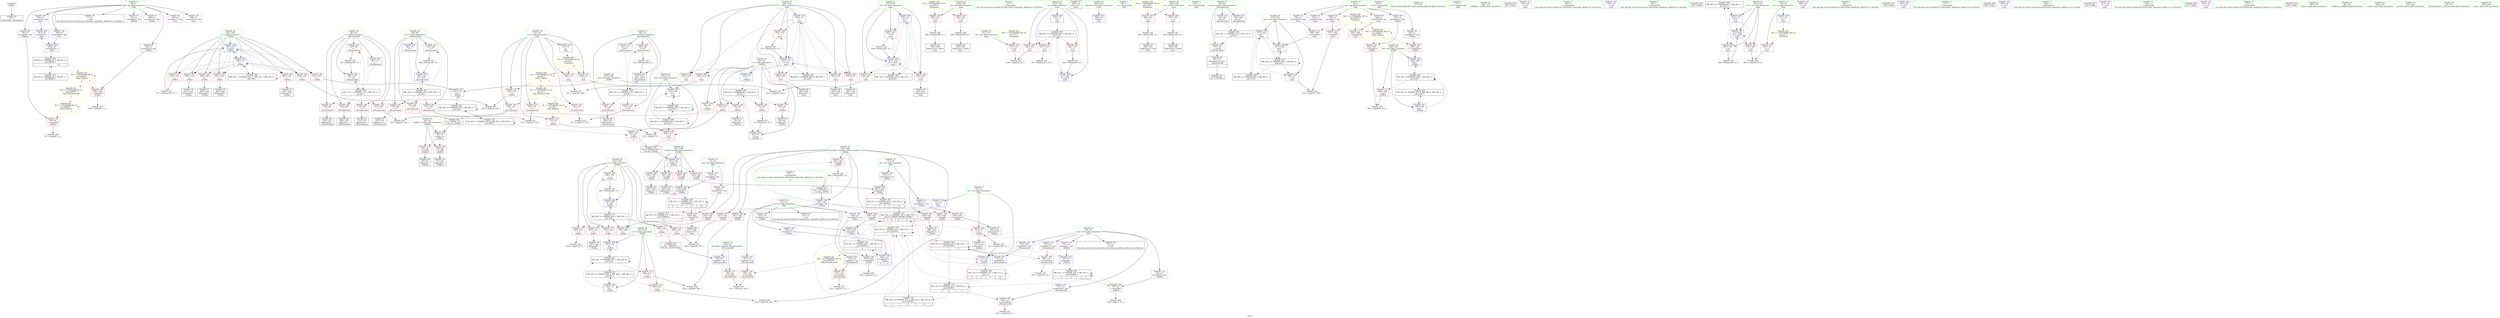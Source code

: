 digraph "SVFG" {
	label="SVFG";

	Node0x55a715a0a180 [shape=record,color=grey,label="{NodeID: 0\nNullPtr}"];
	Node0x55a715a0a180 -> Node0x55a715a37760[style=solid];
	Node0x55a715a6df80 [shape=record,color=yellow,style=double,label="{NodeID: 443\n8V_1 = ENCHI(MR_8V_0)\npts\{80000 \}\nFun[_Z4dfs2i]|{|<s1>1}}"];
	Node0x55a715a6df80 -> Node0x55a715a3ce20[style=dashed];
	Node0x55a715a6df80:s1 -> Node0x55a715a6df80[style=dashed,color=red];
	Node0x55a715a39b10 [shape=record,color=red,label="{NodeID: 194\n409\<--313\n\<--mii\nmain\n|{<s0>12}}"];
	Node0x55a715a39b10:s0 -> Node0x55a715a8f570[style=solid,color=red];
	Node0x55a715a36d30 [shape=record,color=purple,label="{NodeID: 111\n242\<--17\narrayidx10\<--sta\n_Z3dfsii\n}"];
	Node0x55a715a36d30 -> Node0x55a715a3f450[style=solid];
	Node0x55a715a35060 [shape=record,color=green,label="{NodeID: 28\n84\<--85\nlay.addr\<--lay.addr_field_insensitive\n_Z9connectedi\n}"];
	Node0x55a715a35060 -> Node0x55a715a3cfc0[style=solid];
	Node0x55a715a35060 -> Node0x55a715a3b4d0[style=solid];
	Node0x55a715a3b260 [shape=record,color=blue,label="{NodeID: 222\n45\<--47\narrayidx\<--\n_Z4dfs2i\n}"];
	Node0x55a715a3b260 -> Node0x55a715a60c80[style=dashed];
	Node0x55a715a3cc80 [shape=record,color=red,label="{NodeID: 139\n73\<--40\n\<--i\n_Z4dfs2i\n}"];
	Node0x55a715a3cc80 -> Node0x55a715a483f0[style=solid];
	Node0x55a715a37860 [shape=record,color=black,label="{NodeID: 56\n7\<--6\n\<--adj\nCan only get source location for instruction, argument, global var or function.}"];
	Node0x55a715a49bf0 [shape=record,color=grey,label="{NodeID: 333\n250 = cmp(249, 12, )\n}"];
	Node0x55a715a44760 [shape=record,color=blue,label="{NodeID: 250\n303\<--117\narrayidx37\<--\n_Z3dfsii\n|{<s0>5|<s1>12}}"];
	Node0x55a715a44760:s0 -> Node0x55a715a41680[style=dashed,color=blue];
	Node0x55a715a44760:s1 -> Node0x55a715a5d4f0[style=dashed,color=blue];
	Node0x55a715a3e340 [shape=record,color=red,label="{NodeID: 167\n227\<--185\n\<--lay.addr\n_Z3dfsii\n}"];
	Node0x55a715a3e340 -> Node0x55a715a4adf0[style=solid];
	Node0x55a715a38fb0 [shape=record,color=black,label="{NodeID: 84\n390\<--389\nidxprom19\<--sub18\nmain\n}"];
	Node0x55a715a1fff0 [shape=record,color=green,label="{NodeID: 1\n12\<--1\n\<--dummyObj\nCan only get source location for instruction, argument, global var or function.}"];
	Node0x55a715a39be0 [shape=record,color=red,label="{NodeID: 195\n336\<--315\n\<--ii\nmain\n}"];
	Node0x55a715a39be0 -> Node0x55a715a4b870[style=solid];
	Node0x55a715a36e00 [shape=record,color=purple,label="{NodeID: 112\n45\<--23\narrayidx\<--vis2\n_Z4dfs2i\n}"];
	Node0x55a715a36e00 -> Node0x55a715a3b260[style=solid];
	Node0x55a715a35130 [shape=record,color=green,label="{NodeID: 29\n86\<--87\ni\<--i_field_insensitive\n_Z9connectedi\n}"];
	Node0x55a715a35130 -> Node0x55a715a3d090[style=solid];
	Node0x55a715a35130 -> Node0x55a715a3d160[style=solid];
	Node0x55a715a35130 -> Node0x55a715a3d230[style=solid];
	Node0x55a715a35130 -> Node0x55a715a3d300[style=solid];
	Node0x55a715a35130 -> Node0x55a715a3d3d0[style=solid];
	Node0x55a715a35130 -> Node0x55a715a3b5a0[style=solid];
	Node0x55a715a35130 -> Node0x55a715a3b740[style=solid];
	Node0x55a715a3b330 [shape=record,color=blue,label="{NodeID: 223\n40\<--12\ni\<--\n_Z4dfs2i\n}"];
	Node0x55a715a3b330 -> Node0x55a715a60780[style=dashed];
	Node0x55a715a3cd50 [shape=record,color=red,label="{NodeID: 140\n57\<--56\n\<--arrayidx2\n_Z4dfs2i\n}"];
	Node0x55a715a3cd50 -> Node0x55a715a4ac70[style=solid];
	Node0x55a715a37960 [shape=record,color=black,label="{NodeID: 57\n308\<--12\nmain_ret\<--\nmain\n}"];
	Node0x55a715a49d70 [shape=record,color=grey,label="{NodeID: 334\n238 = cmp(236, 237, )\n}"];
	Node0x55a715a44830 [shape=record,color=blue,label="{NodeID: 251\n309\<--12\nretval\<--\nmain\n}"];
	Node0x55a715a3e410 [shape=record,color=red,label="{NodeID: 168\n281\<--185\n\<--lay.addr\n_Z3dfsii\n}"];
	Node0x55a715a3e410 -> Node0x55a715a4a4f0[style=solid];
	Node0x55a715a39080 [shape=record,color=black,label="{NodeID: 85\n395\<--394\nidxprom22\<--sub21\nmain\n}"];
	Node0x55a715a1a820 [shape=record,color=green,label="{NodeID: 2\n26\<--1\n.str\<--dummyObj\nGlob }"];
	Node0x55a715a6e140 [shape=record,color=yellow,style=double,label="{NodeID: 445\n2V_1 = ENCHI(MR_2V_0)\npts\{20 \}\nFun[_Z9connectedi]|{|<s3>3}}"];
	Node0x55a715a6e140 -> Node0x55a715a3c1f0[style=dashed];
	Node0x55a715a6e140 -> Node0x55a715a3c2c0[style=dashed];
	Node0x55a715a6e140 -> Node0x55a715a3c390[style=dashed];
	Node0x55a715a6e140:s3 -> Node0x55a715a6dcb0[style=dashed,color=red];
	Node0x55a715a39cb0 [shape=record,color=red,label="{NodeID: 196\n411\<--315\n\<--ii\nmain\n}"];
	Node0x55a715a39cb0 -> Node0x55a715a48270[style=solid];
	Node0x55a715a36ed0 [shape=record,color=purple,label="{NodeID: 113\n56\<--23\narrayidx2\<--vis2\n_Z4dfs2i\n}"];
	Node0x55a715a36ed0 -> Node0x55a715a3cd50[style=solid];
	Node0x55a715a35200 [shape=record,color=green,label="{NodeID: 30\n88\<--89\ni7\<--i7_field_insensitive\n_Z9connectedi\n}"];
	Node0x55a715a35200 -> Node0x55a715a3d4a0[style=solid];
	Node0x55a715a35200 -> Node0x55a715a3d570[style=solid];
	Node0x55a715a35200 -> Node0x55a715a3d640[style=solid];
	Node0x55a715a35200 -> Node0x55a715a3d710[style=solid];
	Node0x55a715a35200 -> Node0x55a715a3b810[style=solid];
	Node0x55a715a35200 -> Node0x55a715a3b8e0[style=solid];
	Node0x55a715a41590 [shape=record,color=black,label="{NodeID: 390\nMR_47V_3 = PHI(MR_47V_2, MR_47V_4, )\npts\{100000 \}\n|{<s0>5|<s1>5|<s2>12|<s3>12}}"];
	Node0x55a715a41590:s0 -> Node0x55a715a43f40[style=dashed,color=red];
	Node0x55a715a41590:s1 -> Node0x55a715a41590[style=dashed,color=blue];
	Node0x55a715a41590:s2 -> Node0x55a715a3acf0[style=dashed,color=blue];
	Node0x55a715a41590:s3 -> Node0x55a715a5cff0[style=dashed,color=blue];
	Node0x55a715a3b400 [shape=record,color=blue,label="{NodeID: 224\n40\<--74\ni\<--inc\n_Z4dfs2i\n}"];
	Node0x55a715a3b400 -> Node0x55a715a60780[style=dashed];
	Node0x55a715a3ce20 [shape=record,color=red,label="{NodeID: 141\n66\<--65\n\<--arrayidx6\n_Z4dfs2i\n}"];
	Node0x55a715a3ce20 -> Node0x55a715a4af70[style=solid];
	Node0x55a715a37a30 [shape=record,color=black,label="{NodeID: 58\n15\<--14\n\<--vis\nCan only get source location for instruction, argument, global var or function.}"];
	Node0x55a715a6c8b0 [shape=record,color=yellow,style=double,label="{NodeID: 418\n70V_1 = ENCHI(MR_70V_0)\npts\{324 \}\nFun[main]}"];
	Node0x55a715a6c8b0 -> Node0x55a715a3a5a0[style=dashed];
	Node0x55a715a6c8b0 -> Node0x55a715a3a670[style=dashed];
	Node0x55a715a49ef0 [shape=record,color=grey,label="{NodeID: 335\n421 = cmp(419, 420, )\n}"];
	Node0x55a715a44900 [shape=record,color=blue,label="{NodeID: 252\n315\<--12\nii\<--\nmain\n}"];
	Node0x55a715a44900 -> Node0x55a715a5b1f0[style=dashed];
	Node0x55a715a3e4e0 [shape=record,color=red,label="{NodeID: 169\n291\<--185\n\<--lay.addr\n_Z3dfsii\n}"];
	Node0x55a715a3e4e0 -> Node0x55a715a4b3f0[style=solid];
	Node0x55a715a39150 [shape=record,color=black,label="{NodeID: 86\n399\<--398\nidxprom25\<--sub24\nmain\n}"];
	Node0x55a715a08f80 [shape=record,color=green,label="{NodeID: 3\n28\<--1\n.str.1\<--dummyObj\nGlob }"];
	Node0x55a715a39d80 [shape=record,color=red,label="{NodeID: 197\n442\<--315\n\<--ii\nmain\n}"];
	Node0x55a715a39d80 -> Node0x55a715a489f0[style=solid];
	Node0x55a715a36fa0 [shape=record,color=purple,label="{NodeID: 114\n121\<--23\narrayidx6\<--vis2\n_Z9connectedi\n}"];
	Node0x55a715a36fa0 -> Node0x55a715a3b670[style=solid];
	Node0x55a715a352d0 [shape=record,color=green,label="{NodeID: 31\n90\<--91\ni19\<--i19_field_insensitive\n_Z9connectedi\n}"];
	Node0x55a715a352d0 -> Node0x55a715a3d7e0[style=solid];
	Node0x55a715a352d0 -> Node0x55a715a3d8b0[style=solid];
	Node0x55a715a352d0 -> Node0x55a715a3d980[style=solid];
	Node0x55a715a352d0 -> Node0x55a715a437f0[style=solid];
	Node0x55a715a352d0 -> Node0x55a715a43990[style=solid];
	Node0x55a715a41680 [shape=record,color=black,label="{NodeID: 391\nMR_24V_3 = PHI(MR_24V_2, MR_24V_4, )\npts\{160000 \}\n|{|<s2>4|<s3>5}}"];
	Node0x55a715a41680 -> Node0x55a715a3f5f0[style=dashed];
	Node0x55a715a41680 -> Node0x55a715a44760[style=dashed];
	Node0x55a715a41680:s2 -> Node0x55a715a6e790[style=dashed,color=red];
	Node0x55a715a41680:s3 -> Node0x55a715a43cd0[style=dashed,color=red];
	Node0x55a715a3b4d0 [shape=record,color=blue,label="{NodeID: 225\n84\<--81\nlay.addr\<--lay\n_Z9connectedi\n}"];
	Node0x55a715a3b4d0 -> Node0x55a715a3cfc0[style=dashed];
	Node0x55a715a3cef0 [shape=record,color=red,label="{NodeID: 142\n171\<--82\n\<--retval\n_Z9connectedi\n}"];
	Node0x55a715a3cef0 -> Node0x55a715a38380[style=solid];
	Node0x55a715a37b30 [shape=record,color=black,label="{NodeID: 59\n24\<--23\n\<--vis2\nCan only get source location for instruction, argument, global var or function.}"];
	Node0x55a715a6c990 [shape=record,color=yellow,style=double,label="{NodeID: 419\n72V_1 = ENCHI(MR_72V_0)\npts\{326 \}\nFun[main]}"];
	Node0x55a715a6c990 -> Node0x55a715a3a740[style=dashed];
	Node0x55a715a6c990 -> Node0x55a715a3a810[style=dashed];
	Node0x55a715a4a070 [shape=record,color=grey,label="{NodeID: 336\n224 = cmp(223, 47, )\n}"];
	Node0x55a715a449d0 [shape=record,color=blue,label="{NodeID: 253\n317\<--218\nmiz\<--\nmain\n}"];
	Node0x55a715a449d0 -> Node0x55a715a39e50[style=dashed];
	Node0x55a715a449d0 -> Node0x55a715a44c40[style=dashed];
	Node0x55a715a449d0 -> Node0x55a715a5b6f0[style=dashed];
	Node0x55a715a449d0 -> Node0x55a715a60280[style=dashed];
	Node0x55a715a3e5b0 [shape=record,color=red,label="{NodeID: 170\n295\<--185\n\<--lay.addr\n_Z3dfsii\n}"];
	Node0x55a715a3e5b0 -> Node0x55a715a495f0[style=solid];
	Node0x55a715a39220 [shape=record,color=black,label="{NodeID: 87\n424\<--423\nidxprom35\<--\nmain\n}"];
	Node0x55a715a09010 [shape=record,color=green,label="{NodeID: 4\n30\<--1\n.str.2\<--dummyObj\nGlob }"];
	Node0x55a715a5acf0 [shape=record,color=black,label="{NodeID: 364\nMR_60V_2 = PHI(MR_60V_3, MR_60V_1, )\npts\{314 \}\n}"];
	Node0x55a715a5acf0 -> Node0x55a715a39b10[style=dashed];
	Node0x55a715a5acf0 -> Node0x55a715a44b70[style=dashed];
	Node0x55a715a5acf0 -> Node0x55a715a5acf0[style=dashed];
	Node0x55a715a5acf0 -> Node0x55a715a5fd80[style=dashed];
	Node0x55a715a39e50 [shape=record,color=red,label="{NodeID: 198\n358\<--317\n\<--miz\nmain\n}"];
	Node0x55a715a39e50 -> Node0x55a715a4a970[style=solid];
	Node0x55a715a37070 [shape=record,color=purple,label="{NodeID: 115\n137\<--23\narrayidx12\<--vis2\n_Z9connectedi\n}"];
	Node0x55a715a37070 -> Node0x55a715a3dbf0[style=solid];
	Node0x55a715a353a0 [shape=record,color=green,label="{NodeID: 32\n97\<--98\nllvm.memset.p0i8.i64\<--llvm.memset.p0i8.i64_field_insensitive\n}"];
	Node0x55a715a659b0 [shape=record,color=black,label="{NodeID: 392\nMR_50V_3 = PHI(MR_50V_2, MR_50V_4, )\npts\{180000 \}\n|{|<s1>5|<s2>5|<s3>12}}"];
	Node0x55a715a659b0 -> Node0x55a715a3f450[style=dashed];
	Node0x55a715a659b0:s1 -> Node0x55a715a43da0[style=dashed,color=red];
	Node0x55a715a659b0:s2 -> Node0x55a715a659b0[style=dashed,color=blue];
	Node0x55a715a659b0:s3 -> Node0x55a715a5d4f0[style=dashed,color=blue];
	Node0x55a715a3b5a0 [shape=record,color=blue,label="{NodeID: 226\n86\<--12\ni\<--\n_Z9connectedi\n}"];
	Node0x55a715a3b5a0 -> Node0x55a715a69080[style=dashed];
	Node0x55a715a3cfc0 [shape=record,color=red,label="{NodeID: 143\n109\<--84\n\<--lay.addr\n_Z9connectedi\n}"];
	Node0x55a715a3cfc0 -> Node0x55a715a4a1f0[style=solid];
	Node0x55a715a37c30 [shape=record,color=black,label="{NodeID: 60\n44\<--43\nidxprom\<--\n_Z4dfs2i\n}"];
	Node0x55a715a4a1f0 [shape=record,color=grey,label="{NodeID: 337\n110 = cmp(108, 109, )\n}"];
	Node0x55a715a44aa0 [shape=record,color=blue,label="{NodeID: 254\n319\<--12\ni\<--\nmain\n}"];
	Node0x55a715a44aa0 -> Node0x55a715a39f20[style=dashed];
	Node0x55a715a44aa0 -> Node0x55a715a39ff0[style=dashed];
	Node0x55a715a44aa0 -> Node0x55a715a3a0c0[style=dashed];
	Node0x55a715a44aa0 -> Node0x55a715a3a190[style=dashed];
	Node0x55a715a44aa0 -> Node0x55a715a3a260[style=dashed];
	Node0x55a715a44aa0 -> Node0x55a715a3a330[style=dashed];
	Node0x55a715a44aa0 -> Node0x55a715a44d10[style=dashed];
	Node0x55a715a44aa0 -> Node0x55a715a5bbf0[style=dashed];
	Node0x55a715a3e680 [shape=record,color=red,label="{NodeID: 171\n294\<--187\n\<--mii\n_Z3dfsii\n|{<s0>5}}"];
	Node0x55a715a3e680:s0 -> Node0x55a715a8f570[style=solid,color=red];
	Node0x55a715a392f0 [shape=record,color=black,label="{NodeID: 88\n427\<--426\nidxprom37\<--\nmain\n}"];
	Node0x55a715a33c70 [shape=record,color=green,label="{NodeID: 5\n32\<--1\n.str.3\<--dummyObj\nGlob }"];
	Node0x55a715a5b1f0 [shape=record,color=black,label="{NodeID: 365\nMR_62V_3 = PHI(MR_62V_4, MR_62V_2, )\npts\{316 \}\n}"];
	Node0x55a715a5b1f0 -> Node0x55a715a39be0[style=dashed];
	Node0x55a715a5b1f0 -> Node0x55a715a39cb0[style=dashed];
	Node0x55a715a5b1f0 -> Node0x55a715a39d80[style=dashed];
	Node0x55a715a5b1f0 -> Node0x55a715a452c0[style=dashed];
	Node0x55a715a39f20 [shape=record,color=red,label="{NodeID: 199\n345\<--319\n\<--i\nmain\n}"];
	Node0x55a715a39f20 -> Node0x55a715a4b570[style=solid];
	Node0x55a715a3b9d0 [shape=record,color=purple,label="{NodeID: 116\n157\<--23\narrayidx24\<--vis2\n_Z9connectedi\n}"];
	Node0x55a715a3b9d0 -> Node0x55a715a3dcc0[style=solid];
	Node0x55a715a35470 [shape=record,color=green,label="{NodeID: 33\n178\<--179\n_Z3dfsii\<--_Z3dfsii_field_insensitive\n}"];
	Node0x55a715a3b670 [shape=record,color=blue,label="{NodeID: 227\n121\<--47\narrayidx6\<--\n_Z9connectedi\n}"];
	Node0x55a715a3b670 -> Node0x55a715a69580[style=dashed];
	Node0x55a715a3d090 [shape=record,color=red,label="{NodeID: 144\n101\<--86\n\<--i\n_Z9connectedi\n}"];
	Node0x55a715a3d090 -> Node0x55a715a4aaf0[style=solid];
	Node0x55a715a37d00 [shape=record,color=black,label="{NodeID: 61\n55\<--54\nidxprom1\<--\n_Z4dfs2i\n}"];
	Node0x55a715a6cb50 [shape=record,color=yellow,style=double,label="{NodeID: 421\n44V_1 = ENCHI(MR_44V_0)\npts\{50000 \}\nFun[main]|{|<s3>12}}"];
	Node0x55a715a6cb50 -> Node0x55a715a3ab50[style=dashed];
	Node0x55a715a6cb50 -> Node0x55a715a3ac20[style=dashed];
	Node0x55a715a6cb50 -> Node0x55a715a3adc0[style=dashed];
	Node0x55a715a6cb50:s3 -> Node0x55a715a6d770[style=dashed,color=red];
	Node0x55a715a4a370 [shape=record,color=grey,label="{NodeID: 338\n52 = cmp(50, 51, )\n}"];
	Node0x55a715a44b70 [shape=record,color=blue,label="{NodeID: 255\n313\<--361\nmii\<--\nmain\n}"];
	Node0x55a715a44b70 -> Node0x55a715a5fd80[style=dashed];
	Node0x55a715a3e750 [shape=record,color=red,label="{NodeID: 172\n258\<--189\n\<--miz\n_Z3dfsii\n}"];
	Node0x55a715a3e750 -> Node0x55a715a4a670[style=solid];
	Node0x55a715a393c0 [shape=record,color=purple,label="{NodeID: 89\n261\<--4\narrayidx21\<--zip\n_Z3dfsii\n}"];
	Node0x55a715a393c0 -> Node0x55a715a3f6c0[style=solid];
	Node0x55a715a33d00 [shape=record,color=green,label="{NodeID: 6\n47\<--1\n\<--dummyObj\nCan only get source location for instruction, argument, global var or function.|{<s0>12}}"];
	Node0x55a715a33d00:s0 -> Node0x55a715a8f830[style=solid,color=red];
	Node0x55a715a8ecf0 [shape=record,color=black,label="{NodeID: 532\n341 = PHI()\n}"];
	Node0x55a715a5b6f0 [shape=record,color=black,label="{NodeID: 366\nMR_64V_2 = PHI(MR_64V_4, MR_64V_1, )\npts\{318 \}\n}"];
	Node0x55a715a5b6f0 -> Node0x55a715a449d0[style=dashed];
	Node0x55a715a39ff0 [shape=record,color=red,label="{NodeID: 200\n349\<--319\n\<--i\nmain\n}"];
	Node0x55a715a39ff0 -> Node0x55a715a38c70[style=solid];
	Node0x55a715a3baa0 [shape=record,color=purple,label="{NodeID: 117\n330\<--26\n\<--.str\nmain\n}"];
	Node0x55a715a35570 [shape=record,color=green,label="{NodeID: 34\n183\<--184\nii.addr\<--ii.addr_field_insensitive\n_Z3dfsii\n}"];
	Node0x55a715a35570 -> Node0x55a715a3dd90[style=solid];
	Node0x55a715a35570 -> Node0x55a715a3de60[style=solid];
	Node0x55a715a35570 -> Node0x55a715a3df30[style=solid];
	Node0x55a715a35570 -> Node0x55a715a3e000[style=solid];
	Node0x55a715a35570 -> Node0x55a715a43b30[style=solid];
	Node0x55a715a66380 [shape=record,color=black,label="{NodeID: 394\nMR_13V_3 = PHI(MR_13V_4, MR_13V_2, )\npts\{83 \}\n}"];
	Node0x55a715a66380 -> Node0x55a715a3cef0[style=dashed];
	Node0x55a715a3b740 [shape=record,color=blue,label="{NodeID: 228\n86\<--126\ni\<--inc\n_Z9connectedi\n}"];
	Node0x55a715a3b740 -> Node0x55a715a69080[style=dashed];
	Node0x55a715a3d160 [shape=record,color=red,label="{NodeID: 145\n105\<--86\n\<--i\n_Z9connectedi\n}"];
	Node0x55a715a3d160 -> Node0x55a715a37f70[style=solid];
	Node0x55a715a37dd0 [shape=record,color=black,label="{NodeID: 62\n61\<--60\nidxprom3\<--\n_Z4dfs2i\n}"];
	Node0x55a715a4a4f0 [shape=record,color=grey,label="{NodeID: 339\n282 = cmp(280, 281, )\n}"];
	Node0x55a715a44c40 [shape=record,color=blue,label="{NodeID: 256\n317\<--366\nmiz\<--\nmain\n}"];
	Node0x55a715a44c40 -> Node0x55a715a60280[style=dashed];
	Node0x55a715a3e820 [shape=record,color=red,label="{NodeID: 173\n280\<--191\n\<--ll\n_Z3dfsii\n}"];
	Node0x55a715a3e820 -> Node0x55a715a4a4f0[style=solid];
	Node0x55a715a39490 [shape=record,color=purple,label="{NodeID: 90\n267\<--4\narrayidx25\<--zip\n_Z3dfsii\n}"];
	Node0x55a715a39490 -> Node0x55a715a39970[style=solid];
	Node0x55a715a1a1f0 [shape=record,color=green,label="{NodeID: 7\n94\<--1\n\<--dummyObj\nCan only get source location for instruction, argument, global var or function.}"];
	Node0x55a715a8edf0 [shape=record,color=black,label="{NodeID: 533\n231 = PHI(80, )\n}"];
	Node0x55a715a5bbf0 [shape=record,color=black,label="{NodeID: 367\nMR_66V_2 = PHI(MR_66V_4, MR_66V_1, )\npts\{320 \}\n}"];
	Node0x55a715a5bbf0 -> Node0x55a715a44aa0[style=dashed];
	Node0x55a715a3a0c0 [shape=record,color=red,label="{NodeID: 201\n354\<--319\n\<--i\nmain\n}"];
	Node0x55a715a3a0c0 -> Node0x55a715a38d40[style=solid];
	Node0x55a715a3bb70 [shape=record,color=purple,label="{NodeID: 118\n352\<--26\n\<--.str\nmain\n}"];
	Node0x55a715a35640 [shape=record,color=green,label="{NodeID: 35\n185\<--186\nlay.addr\<--lay.addr_field_insensitive\n_Z3dfsii\n}"];
	Node0x55a715a35640 -> Node0x55a715a3e0d0[style=solid];
	Node0x55a715a35640 -> Node0x55a715a3e1a0[style=solid];
	Node0x55a715a35640 -> Node0x55a715a3e270[style=solid];
	Node0x55a715a35640 -> Node0x55a715a3e340[style=solid];
	Node0x55a715a35640 -> Node0x55a715a3e410[style=solid];
	Node0x55a715a35640 -> Node0x55a715a3e4e0[style=solid];
	Node0x55a715a35640 -> Node0x55a715a3e5b0[style=solid];
	Node0x55a715a35640 -> Node0x55a715a43c00[style=solid];
	Node0x55a715a3b810 [shape=record,color=blue,label="{NodeID: 229\n88\<--12\ni7\<--\n_Z9connectedi\n}"];
	Node0x55a715a3b810 -> Node0x55a715a68680[style=dashed];
	Node0x55a715a3d230 [shape=record,color=red,label="{NodeID: 146\n112\<--86\n\<--i\n_Z9connectedi\n}"];
	Node0x55a715a3d230 -> Node0x55a715a38040[style=solid];
	Node0x55a715a37ea0 [shape=record,color=black,label="{NodeID: 63\n64\<--63\nidxprom5\<--\n_Z4dfs2i\n}"];
	Node0x55a715a4a670 [shape=record,color=grey,label="{NodeID: 340\n263 = cmp(258, 262, )\n}"];
	Node0x55a715a44d10 [shape=record,color=blue,label="{NodeID: 257\n319\<--371\ni\<--inc\nmain\n}"];
	Node0x55a715a44d10 -> Node0x55a715a39f20[style=dashed];
	Node0x55a715a44d10 -> Node0x55a715a39ff0[style=dashed];
	Node0x55a715a44d10 -> Node0x55a715a3a0c0[style=dashed];
	Node0x55a715a44d10 -> Node0x55a715a3a190[style=dashed];
	Node0x55a715a44d10 -> Node0x55a715a3a260[style=dashed];
	Node0x55a715a44d10 -> Node0x55a715a3a330[style=dashed];
	Node0x55a715a44d10 -> Node0x55a715a44d10[style=dashed];
	Node0x55a715a44d10 -> Node0x55a715a5bbf0[style=dashed];
	Node0x55a715a3e8f0 [shape=record,color=red,label="{NodeID: 174\n290\<--191\n\<--ll\n_Z3dfsii\n}"];
	Node0x55a715a3e8f0 -> Node0x55a715a4b3f0[style=solid];
	Node0x55a715a39560 [shape=record,color=purple,label="{NodeID: 91\n351\<--4\narrayidx\<--zip\nmain\n}"];
	Node0x55a715a1a280 [shape=record,color=green,label="{NodeID: 8\n95\<--1\n\<--dummyObj\nCan only get source location for instruction, argument, global var or function.}"];
	Node0x55a715a8ef50 [shape=record,color=black,label="{NodeID: 534\n331 = PHI()\n}"];
	Node0x55a715a6e6b0 [shape=record,color=yellow,style=double,label="{NodeID: 451\n8V_1 = ENCHI(MR_8V_0)\npts\{80000 \}\nFun[_Z9connectedi]|{<s0>3}}"];
	Node0x55a715a6e6b0:s0 -> Node0x55a715a6df80[style=dashed,color=red];
	Node0x55a715a5c0f0 [shape=record,color=black,label="{NodeID: 368\nMR_68V_2 = PHI(MR_68V_4, MR_68V_1, )\npts\{322 \}\n}"];
	Node0x55a715a5c0f0 -> Node0x55a715a44de0[style=dashed];
	Node0x55a715a3a190 [shape=record,color=red,label="{NodeID: 202\n361\<--319\n\<--i\nmain\n}"];
	Node0x55a715a3a190 -> Node0x55a715a44b70[style=solid];
	Node0x55a715a3bc40 [shape=record,color=purple,label="{NodeID: 119\n430\<--26\n\<--.str\nmain\n}"];
	Node0x55a715a35710 [shape=record,color=green,label="{NodeID: 36\n187\<--188\nmii\<--mii_field_insensitive\n_Z3dfsii\n}"];
	Node0x55a715a35710 -> Node0x55a715a3e680[style=solid];
	Node0x55a715a35710 -> Node0x55a715a444f0[style=solid];
	Node0x55a715a66d80 [shape=record,color=black,label="{NodeID: 396\nMR_8V_3 = PHI(MR_8V_5, MR_8V_2, )\npts\{80000 \}\n|{|<s2>12}}"];
	Node0x55a715a66d80 -> Node0x55a715a44eb0[style=dashed];
	Node0x55a715a66d80 -> Node0x55a715a5caf0[style=dashed];
	Node0x55a715a66d80:s2 -> Node0x55a715a6d850[style=dashed,color=red];
	Node0x55a715a47df0 [shape=record,color=grey,label="{NodeID: 313\n146 = Binary(145, 47, )\n}"];
	Node0x55a715a47df0 -> Node0x55a715a3b8e0[style=solid];
	Node0x55a715a3b8e0 [shape=record,color=blue,label="{NodeID: 230\n88\<--146\ni7\<--inc17\n_Z9connectedi\n}"];
	Node0x55a715a3b8e0 -> Node0x55a715a68680[style=dashed];
	Node0x55a715a3d300 [shape=record,color=red,label="{NodeID: 147\n119\<--86\n\<--i\n_Z9connectedi\n}"];
	Node0x55a715a3d300 -> Node0x55a715a38110[style=solid];
	Node0x55a715a37f70 [shape=record,color=black,label="{NodeID: 64\n106\<--105\nidxprom\<--\n_Z9connectedi\n}"];
	Node0x55a715a4a7f0 [shape=record,color=grey,label="{NodeID: 341\n133 = cmp(131, 132, )\n}"];
	Node0x55a715a44de0 [shape=record,color=blue,label="{NodeID: 258\n321\<--12\ni11\<--\nmain\n}"];
	Node0x55a715a44de0 -> Node0x55a715a3a400[style=dashed];
	Node0x55a715a44de0 -> Node0x55a715a3a4d0[style=dashed];
	Node0x55a715a44de0 -> Node0x55a715a45050[style=dashed];
	Node0x55a715a44de0 -> Node0x55a715a5c0f0[style=dashed];
	Node0x55a715a3e9c0 [shape=record,color=red,label="{NodeID: 175\n223\<--193\n\<--l\n_Z3dfsii\n}"];
	Node0x55a715a3e9c0 -> Node0x55a715a4a070[style=solid];
	Node0x55a715a39630 [shape=record,color=purple,label="{NodeID: 92\n356\<--4\narrayidx7\<--zip\nmain\n}"];
	Node0x55a715a39630 -> Node0x55a715a3ab50[style=solid];
	Node0x55a715a33fb0 [shape=record,color=green,label="{NodeID: 9\n96\<--1\n\<--dummyObj\nCan only get source location for instruction, argument, global var or function.}"];
	Node0x55a715a8f020 [shape=record,color=black,label="{NodeID: 535\n353 = PHI()\n}"];
	Node0x55a715a6e790 [shape=record,color=yellow,style=double,label="{NodeID: 452\n24V_1 = ENCHI(MR_24V_0)\npts\{160000 \}\nFun[_Z9connectedi]}"];
	Node0x55a715a6e790 -> Node0x55a715a3da50[style=dashed];
	Node0x55a715a6e790 -> Node0x55a715a3db20[style=dashed];
	Node0x55a715a5c5f0 [shape=record,color=black,label="{NodeID: 369\nMR_74V_2 = PHI(MR_74V_4, MR_74V_1, )\npts\{328 \}\n}"];
	Node0x55a715a5c5f0 -> Node0x55a715a45120[style=dashed];
	Node0x55a715a3a260 [shape=record,color=red,label="{NodeID: 203\n363\<--319\n\<--i\nmain\n}"];
	Node0x55a715a3a260 -> Node0x55a715a38e10[style=solid];
	Node0x55a715a3bd10 [shape=record,color=purple,label="{NodeID: 120\n340\<--28\n\<--.str.1\nmain\n}"];
	Node0x55a715a357e0 [shape=record,color=green,label="{NodeID: 37\n189\<--190\nmiz\<--miz_field_insensitive\n_Z3dfsii\n}"];
	Node0x55a715a357e0 -> Node0x55a715a3e750[style=solid];
	Node0x55a715a357e0 -> Node0x55a715a44010[style=solid];
	Node0x55a715a357e0 -> Node0x55a715a44350[style=solid];
	Node0x55a715a47f70 [shape=record,color=grey,label="{NodeID: 314\n165 = Binary(164, 47, )\n}"];
	Node0x55a715a47f70 -> Node0x55a715a43990[style=solid];
	Node0x55a715a437f0 [shape=record,color=blue,label="{NodeID: 231\n90\<--12\ni19\<--\n_Z9connectedi\n}"];
	Node0x55a715a437f0 -> Node0x55a715a58ef0[style=dashed];
	Node0x55a715a3d3d0 [shape=record,color=red,label="{NodeID: 148\n125\<--86\n\<--i\n_Z9connectedi\n}"];
	Node0x55a715a3d3d0 -> Node0x55a715a486f0[style=solid];
	Node0x55a715a38040 [shape=record,color=black,label="{NodeID: 65\n113\<--112\nidxprom2\<--\n_Z9connectedi\n}"];
	Node0x55a715a4a970 [shape=record,color=grey,label="{NodeID: 342\n359 = cmp(357, 358, )\n}"];
	Node0x55a715a44eb0 [shape=record,color=blue,label="{NodeID: 259\n391\<--47\narrayidx20\<--\nmain\n}"];
	Node0x55a715a44eb0 -> Node0x55a715a44f80[style=dashed];
	Node0x55a715a3ea90 [shape=record,color=red,label="{NodeID: 176\n226\<--193\n\<--l\n_Z3dfsii\n}"];
	Node0x55a715a3ea90 -> Node0x55a715a4adf0[style=solid];
	Node0x55a715a39700 [shape=record,color=purple,label="{NodeID: 93\n365\<--4\narrayidx10\<--zip\nmain\n}"];
	Node0x55a715a39700 -> Node0x55a715a3ac20[style=solid];
	Node0x55a715a34080 [shape=record,color=green,label="{NodeID: 10\n117\<--1\n\<--dummyObj\nCan only get source location for instruction, argument, global var or function.}"];
	Node0x55a715a8f0f0 [shape=record,color=black,label="{NodeID: 536\n383 = PHI()\n}"];
	Node0x55a715a5caf0 [shape=record,color=black,label="{NodeID: 370\nMR_8V_2 = PHI(MR_8V_3, MR_8V_1, )\npts\{80000 \}\n}"];
	Node0x55a715a5caf0 -> Node0x55a715a66d80[style=dashed];
	Node0x55a715a3a330 [shape=record,color=red,label="{NodeID: 204\n370\<--319\n\<--i\nmain\n}"];
	Node0x55a715a3a330 -> Node0x55a715a48cf0[style=solid];
	Node0x55a715a3bde0 [shape=record,color=purple,label="{NodeID: 121\n382\<--28\n\<--.str.1\nmain\n}"];
	Node0x55a715a358b0 [shape=record,color=green,label="{NodeID: 38\n191\<--192\nll\<--ll_field_insensitive\n_Z3dfsii\n}"];
	Node0x55a715a358b0 -> Node0x55a715a3e820[style=solid];
	Node0x55a715a358b0 -> Node0x55a715a3e8f0[style=solid];
	Node0x55a715a358b0 -> Node0x55a715a440e0[style=solid];
	Node0x55a715a358b0 -> Node0x55a715a44420[style=solid];
	Node0x55a715a480f0 [shape=record,color=grey,label="{NodeID: 315\n277 = Binary(276, 47, )\n}"];
	Node0x55a715a480f0 -> Node0x55a715a445c0[style=solid];
	Node0x55a715a438c0 [shape=record,color=blue,label="{NodeID: 232\n82\<--96\nretval\<--\n_Z9connectedi\n}"];
	Node0x55a715a438c0 -> Node0x55a715a66380[style=dashed];
	Node0x55a715a3d4a0 [shape=record,color=red,label="{NodeID: 149\n131\<--88\n\<--i7\n_Z9connectedi\n}"];
	Node0x55a715a3d4a0 -> Node0x55a715a4a7f0[style=solid];
	Node0x55a715a38110 [shape=record,color=black,label="{NodeID: 66\n120\<--119\nidxprom5\<--\n_Z9connectedi\n}"];
	Node0x55a715a6d070 [shape=record,color=yellow,style=double,label="{NodeID: 426\n2V_1 = ENCHI(MR_2V_0)\npts\{20 \}\nFun[_Z3dfsii]|{|<s1>4|<s2>5}}"];
	Node0x55a715a6d070 -> Node0x55a715a3c460[style=dashed];
	Node0x55a715a6d070:s1 -> Node0x55a715a6e140[style=dashed,color=red];
	Node0x55a715a6d070:s2 -> Node0x55a715a6d070[style=dashed,color=red];
	Node0x55a715a4aaf0 [shape=record,color=grey,label="{NodeID: 343\n103 = cmp(101, 102, )\n}"];
	Node0x55a715a44f80 [shape=record,color=blue,label="{NodeID: 260\n400\<--47\narrayidx26\<--\nmain\n}"];
	Node0x55a715a44f80 -> Node0x55a715a66d80[style=dashed];
	Node0x55a715a3eb60 [shape=record,color=red,label="{NodeID: 177\n230\<--193\n\<--l\n_Z3dfsii\n|{<s0>4}}"];
	Node0x55a715a3eb60:s0 -> Node0x55a715a8fb30[style=solid,color=red];
	Node0x55a715a397d0 [shape=record,color=purple,label="{NodeID: 94\n428\<--4\narrayidx38\<--zip\nmain\n}"];
	Node0x55a715a397d0 -> Node0x55a715a3adc0[style=solid];
	Node0x55a715a34150 [shape=record,color=green,label="{NodeID: 11\n169\<--1\n\<--dummyObj\nCan only get source location for instruction, argument, global var or function.}"];
	Node0x55a715a8f270 [shape=record,color=black,label="{NodeID: 537\n414 = PHI()\n}"];
	Node0x55a715a5cff0 [shape=record,color=black,label="{NodeID: 371\nMR_47V_2 = PHI(MR_47V_3, MR_47V_1, )\npts\{100000 \}\n|{<s0>12}}"];
	Node0x55a715a5cff0:s0 -> Node0x55a715a43f40[style=dashed,color=red];
	Node0x55a715a3a400 [shape=record,color=red,label="{NodeID: 205\n378\<--321\n\<--i11\nmain\n}"];
	Node0x55a715a3a400 -> Node0x55a715a4b270[style=solid];
	Node0x55a715a3beb0 [shape=record,color=purple,label="{NodeID: 122\n413\<--30\n\<--.str.2\nmain\n}"];
	Node0x55a715a35980 [shape=record,color=green,label="{NodeID: 39\n193\<--194\nl\<--l_field_insensitive\n_Z3dfsii\n}"];
	Node0x55a715a35980 -> Node0x55a715a3e9c0[style=solid];
	Node0x55a715a35980 -> Node0x55a715a3ea90[style=solid];
	Node0x55a715a35980 -> Node0x55a715a3eb60[style=solid];
	Node0x55a715a35980 -> Node0x55a715a3ec30[style=solid];
	Node0x55a715a35980 -> Node0x55a715a3ed00[style=solid];
	Node0x55a715a35980 -> Node0x55a715a3edd0[style=solid];
	Node0x55a715a35980 -> Node0x55a715a441b0[style=solid];
	Node0x55a715a35980 -> Node0x55a715a44690[style=solid];
	Node0x55a715a48270 [shape=record,color=grey,label="{NodeID: 316\n412 = Binary(411, 47, )\n}"];
	Node0x55a715a43990 [shape=record,color=blue,label="{NodeID: 233\n90\<--165\ni19\<--inc29\n_Z9connectedi\n}"];
	Node0x55a715a43990 -> Node0x55a715a58ef0[style=dashed];
	Node0x55a715a3d570 [shape=record,color=red,label="{NodeID: 150\n135\<--88\n\<--i7\n_Z9connectedi\n}"];
	Node0x55a715a3d570 -> Node0x55a715a381e0[style=solid];
	Node0x55a715a381e0 [shape=record,color=black,label="{NodeID: 67\n136\<--135\nidxprom11\<--\n_Z9connectedi\n}"];
	Node0x55a715a4ac70 [shape=record,color=grey,label="{NodeID: 344\n58 = cmp(57, 12, )\n}"];
	Node0x55a715a45050 [shape=record,color=blue,label="{NodeID: 261\n321\<--404\ni11\<--inc28\nmain\n}"];
	Node0x55a715a45050 -> Node0x55a715a3a400[style=dashed];
	Node0x55a715a45050 -> Node0x55a715a3a4d0[style=dashed];
	Node0x55a715a45050 -> Node0x55a715a45050[style=dashed];
	Node0x55a715a45050 -> Node0x55a715a5c0f0[style=dashed];
	Node0x55a715a3ec30 [shape=record,color=red,label="{NodeID: 178\n240\<--193\n\<--l\n_Z3dfsii\n}"];
	Node0x55a715a3ec30 -> Node0x55a715a386c0[style=solid];
	Node0x55a715a398a0 [shape=record,color=purple,label="{NodeID: 95\n62\<--6\narrayidx4\<--adj\n_Z4dfs2i\n}"];
	Node0x55a715a1b400 [shape=record,color=green,label="{NodeID: 12\n218\<--1\n\<--dummyObj\nCan only get source location for instruction, argument, global var or function.}"];
	Node0x55a715a8f370 [shape=record,color=black,label="{NodeID: 538\n431 = PHI()\n}"];
	Node0x55a715a5d4f0 [shape=record,color=black,label="{NodeID: 372\nMR_79V_2 = PHI(MR_79V_3, MR_79V_1, )\npts\{13 160000 180000 250000 \}\n|{<s0>12|<s1>12|<s2>12|<s3>12|<s4>12}}"];
	Node0x55a715a5d4f0:s0 -> Node0x55a715a3c050[style=dashed,color=red];
	Node0x55a715a5d4f0:s1 -> Node0x55a715a43cd0[style=dashed,color=red];
	Node0x55a715a5d4f0:s2 -> Node0x55a715a43da0[style=dashed,color=red];
	Node0x55a715a5d4f0:s3 -> Node0x55a715a43e70[style=dashed,color=red];
	Node0x55a715a5d4f0:s4 -> Node0x55a715a5f880[style=dashed,color=red];
	Node0x55a715a3a4d0 [shape=record,color=red,label="{NodeID: 206\n403\<--321\n\<--i11\nmain\n}"];
	Node0x55a715a3a4d0 -> Node0x55a715a49170[style=solid];
	Node0x55a715a3bf80 [shape=record,color=purple,label="{NodeID: 123\n437\<--32\n\<--.str.3\nmain\n}"];
	Node0x55a715a35a50 [shape=record,color=green,label="{NodeID: 40\n195\<--196\ni\<--i_field_insensitive\n_Z3dfsii\n}"];
	Node0x55a715a35a50 -> Node0x55a715a3eea0[style=solid];
	Node0x55a715a35a50 -> Node0x55a715a3ef70[style=solid];
	Node0x55a715a35a50 -> Node0x55a715a3f040[style=solid];
	Node0x55a715a35a50 -> Node0x55a715a3f110[style=solid];
	Node0x55a715a35a50 -> Node0x55a715a3f1e0[style=solid];
	Node0x55a715a35a50 -> Node0x55a715a3f2b0[style=solid];
	Node0x55a715a35a50 -> Node0x55a715a3f380[style=solid];
	Node0x55a715a35a50 -> Node0x55a715a44280[style=solid];
	Node0x55a715a35a50 -> Node0x55a715a445c0[style=solid];
	Node0x55a715a483f0 [shape=record,color=grey,label="{NodeID: 317\n74 = Binary(73, 47, )\n}"];
	Node0x55a715a483f0 -> Node0x55a715a3b400[style=solid];
	Node0x55a715a43a60 [shape=record,color=blue,label="{NodeID: 234\n82\<--169\nretval\<--\n_Z9connectedi\n}"];
	Node0x55a715a43a60 -> Node0x55a715a66380[style=dashed];
	Node0x55a715a3d640 [shape=record,color=red,label="{NodeID: 151\n141\<--88\n\<--i7\n_Z9connectedi\n|{<s0>3}}"];
	Node0x55a715a3d640:s0 -> Node0x55a715a8f9b0[style=solid,color=red];
	Node0x55a715a382b0 [shape=record,color=black,label="{NodeID: 68\n156\<--155\nidxprom23\<--\n_Z9connectedi\n}"];
	Node0x55a715a4adf0 [shape=record,color=grey,label="{NodeID: 345\n228 = cmp(226, 227, )\n}"];
	Node0x55a715a45120 [shape=record,color=blue,label="{NodeID: 262\n327\<--12\ni31\<--\nmain\n}"];
	Node0x55a715a45120 -> Node0x55a715a3a8e0[style=dashed];
	Node0x55a715a45120 -> Node0x55a715a3a9b0[style=dashed];
	Node0x55a715a45120 -> Node0x55a715a3aa80[style=dashed];
	Node0x55a715a45120 -> Node0x55a715a451f0[style=dashed];
	Node0x55a715a45120 -> Node0x55a715a5c5f0[style=dashed];
	Node0x55a715a3ed00 [shape=record,color=red,label="{NodeID: 179\n270\<--193\n\<--l\n_Z3dfsii\n}"];
	Node0x55a715a3ed00 -> Node0x55a715a44420[style=solid];
	Node0x55a715a36100 [shape=record,color=purple,label="{NodeID: 96\n65\<--6\narrayidx6\<--adj\n_Z4dfs2i\n}"];
	Node0x55a715a36100 -> Node0x55a715a3ce20[style=solid];
	Node0x55a715a1b4d0 [shape=record,color=green,label="{NodeID: 13\n375\<--1\n\<--dummyObj\nCan only get source location for instruction, argument, global var or function.}"];
	Node0x55a715a8f470 [shape=record,color=black,label="{NodeID: 539\n438 = PHI()\n}"];
	Node0x55a715a5da80 [shape=record,color=black,label="{NodeID: 373\nMR_10V_6 = PHI(MR_10V_5, MR_10V_2, )\npts\{250000 \}\n|{|<s1>4|<s2>4}}"];
	Node0x55a715a5da80 -> Node0x55a715a3dcc0[style=dashed];
	Node0x55a715a5da80:s1 -> Node0x55a715a58e00[style=dashed,color=blue];
	Node0x55a715a5da80:s2 -> Node0x55a715a5f880[style=dashed,color=blue];
	Node0x55a715a3a5a0 [shape=record,color=red,label="{NodeID: 207\n384\<--323\n\<--st\nmain\n}"];
	Node0x55a715a3a5a0 -> Node0x55a715a48ff0[style=solid];
	Node0x55a715a3c050 [shape=record,color=red,label="{NodeID: 124\n210\<--11\n\<--cur\n_Z3dfsii\n}"];
	Node0x55a715a3c050 -> Node0x55a715a385f0[style=solid];
	Node0x55a715a3c050 -> Node0x55a715a48b70[style=solid];
	Node0x55a715a35b20 [shape=record,color=green,label="{NodeID: 41\n306\<--307\nmain\<--main_field_insensitive\n}"];
	Node0x55a715a68680 [shape=record,color=black,label="{NodeID: 401\nMR_19V_3 = PHI(MR_19V_4, MR_19V_2, )\npts\{89 \}\n}"];
	Node0x55a715a68680 -> Node0x55a715a3d4a0[style=dashed];
	Node0x55a715a68680 -> Node0x55a715a3d570[style=dashed];
	Node0x55a715a68680 -> Node0x55a715a3d640[style=dashed];
	Node0x55a715a68680 -> Node0x55a715a3d710[style=dashed];
	Node0x55a715a68680 -> Node0x55a715a3b8e0[style=dashed];
	Node0x55a715a48570 [shape=record,color=grey,label="{NodeID: 318\n287 = Binary(286, 117, )\n}"];
	Node0x55a715a48570 -> Node0x55a715a44690[style=solid];
	Node0x55a715a43b30 [shape=record,color=blue,label="{NodeID: 235\n183\<--181\nii.addr\<--ii\n_Z3dfsii\n}"];
	Node0x55a715a43b30 -> Node0x55a715a3dd90[style=dashed];
	Node0x55a715a43b30 -> Node0x55a715a3de60[style=dashed];
	Node0x55a715a43b30 -> Node0x55a715a3df30[style=dashed];
	Node0x55a715a43b30 -> Node0x55a715a3e000[style=dashed];
	Node0x55a715a3d710 [shape=record,color=red,label="{NodeID: 152\n145\<--88\n\<--i7\n_Z9connectedi\n}"];
	Node0x55a715a3d710 -> Node0x55a715a47df0[style=solid];
	Node0x55a715a38380 [shape=record,color=black,label="{NodeID: 69\n80\<--171\n_Z9connectedi_ret\<--\n_Z9connectedi\n|{<s0>4}}"];
	Node0x55a715a38380:s0 -> Node0x55a715a8edf0[style=solid,color=blue];
	Node0x55a715a4af70 [shape=record,color=grey,label="{NodeID: 346\n67 = cmp(66, 12, )\n}"];
	Node0x55a715a451f0 [shape=record,color=blue,label="{NodeID: 263\n327\<--434\ni31\<--inc41\nmain\n}"];
	Node0x55a715a451f0 -> Node0x55a715a3a8e0[style=dashed];
	Node0x55a715a451f0 -> Node0x55a715a3a9b0[style=dashed];
	Node0x55a715a451f0 -> Node0x55a715a3aa80[style=dashed];
	Node0x55a715a451f0 -> Node0x55a715a451f0[style=dashed];
	Node0x55a715a451f0 -> Node0x55a715a5c5f0[style=dashed];
	Node0x55a715a3edd0 [shape=record,color=red,label="{NodeID: 180\n286\<--193\n\<--l\n_Z3dfsii\n}"];
	Node0x55a715a3edd0 -> Node0x55a715a48570[style=solid];
	Node0x55a715a361d0 [shape=record,color=purple,label="{NodeID: 97\n245\<--6\narrayidx12\<--adj\n_Z3dfsii\n}"];
	Node0x55a715a1b5a0 [shape=record,color=green,label="{NodeID: 14\n4\<--5\nzip\<--zip_field_insensitive\nGlob }"];
	Node0x55a715a1b5a0 -> Node0x55a715a393c0[style=solid];
	Node0x55a715a1b5a0 -> Node0x55a715a39490[style=solid];
	Node0x55a715a1b5a0 -> Node0x55a715a39560[style=solid];
	Node0x55a715a1b5a0 -> Node0x55a715a39630[style=solid];
	Node0x55a715a1b5a0 -> Node0x55a715a39700[style=solid];
	Node0x55a715a1b5a0 -> Node0x55a715a397d0[style=solid];
	Node0x55a715a8f570 [shape=record,color=black,label="{NodeID: 540\n181 = PHI(294, 409, )\n0th arg _Z3dfsii }"];
	Node0x55a715a8f570 -> Node0x55a715a43b30[style=solid];
	Node0x55a715a3a670 [shape=record,color=red,label="{NodeID: 208\n397\<--323\n\<--st\nmain\n}"];
	Node0x55a715a3a670 -> Node0x55a715a492f0[style=solid];
	Node0x55a715a3c120 [shape=record,color=red,label="{NodeID: 125\n51\<--19\n\<--n\n_Z4dfs2i\n}"];
	Node0x55a715a3c120 -> Node0x55a715a4a370[style=solid];
	Node0x55a715a35c20 [shape=record,color=green,label="{NodeID: 42\n309\<--310\nretval\<--retval_field_insensitive\nmain\n}"];
	Node0x55a715a35c20 -> Node0x55a715a44830[style=solid];
	Node0x55a715a486f0 [shape=record,color=grey,label="{NodeID: 319\n126 = Binary(125, 47, )\n}"];
	Node0x55a715a486f0 -> Node0x55a715a3b740[style=solid];
	Node0x55a715a43c00 [shape=record,color=blue,label="{NodeID: 236\n185\<--182\nlay.addr\<--lay\n_Z3dfsii\n}"];
	Node0x55a715a43c00 -> Node0x55a715a3e0d0[style=dashed];
	Node0x55a715a43c00 -> Node0x55a715a3e1a0[style=dashed];
	Node0x55a715a43c00 -> Node0x55a715a3e270[style=dashed];
	Node0x55a715a43c00 -> Node0x55a715a3e340[style=dashed];
	Node0x55a715a43c00 -> Node0x55a715a3e410[style=dashed];
	Node0x55a715a43c00 -> Node0x55a715a3e4e0[style=dashed];
	Node0x55a715a43c00 -> Node0x55a715a3e5b0[style=dashed];
	Node0x55a715a3d7e0 [shape=record,color=red,label="{NodeID: 153\n151\<--90\n\<--i19\n_Z9connectedi\n}"];
	Node0x55a715a3d7e0 -> Node0x55a715a49a70[style=solid];
	Node0x55a715a38450 [shape=record,color=black,label="{NodeID: 70\n201\<--200\nidxprom\<--\n_Z3dfsii\n}"];
	Node0x55a715a4b0f0 [shape=record,color=grey,label="{NodeID: 347\n139 = cmp(138, 12, )\n}"];
	Node0x55a715a452c0 [shape=record,color=blue,label="{NodeID: 264\n315\<--443\nii\<--inc45\nmain\n}"];
	Node0x55a715a452c0 -> Node0x55a715a5b1f0[style=dashed];
	Node0x55a715a3eea0 [shape=record,color=red,label="{NodeID: 181\n236\<--195\n\<--i\n_Z3dfsii\n}"];
	Node0x55a715a3eea0 -> Node0x55a715a49d70[style=solid];
	Node0x55a715a362a0 [shape=record,color=purple,label="{NodeID: 98\n248\<--6\narrayidx14\<--adj\n_Z3dfsii\n}"];
	Node0x55a715a362a0 -> Node0x55a715a3f520[style=solid];
	Node0x55a715a1b670 [shape=record,color=green,label="{NodeID: 15\n6\<--8\nadj\<--adj_field_insensitive\nGlob }"];
	Node0x55a715a1b670 -> Node0x55a715a37860[style=solid];
	Node0x55a715a1b670 -> Node0x55a715a398a0[style=solid];
	Node0x55a715a1b670 -> Node0x55a715a36100[style=solid];
	Node0x55a715a1b670 -> Node0x55a715a361d0[style=solid];
	Node0x55a715a1b670 -> Node0x55a715a362a0[style=solid];
	Node0x55a715a1b670 -> Node0x55a715a36370[style=solid];
	Node0x55a715a1b670 -> Node0x55a715a36440[style=solid];
	Node0x55a715a1b670 -> Node0x55a715a36510[style=solid];
	Node0x55a715a1b670 -> Node0x55a715a365e0[style=solid];
	Node0x55a715a8f830 [shape=record,color=black,label="{NodeID: 541\n182 = PHI(296, 47, )\n1st arg _Z3dfsii }"];
	Node0x55a715a8f830 -> Node0x55a715a43c00[style=solid];
	Node0x55a715a3a740 [shape=record,color=red,label="{NodeID: 209\n388\<--325\n\<--ed\nmain\n}"];
	Node0x55a715a3a740 -> Node0x55a715a48e70[style=solid];
	Node0x55a715a3c1f0 [shape=record,color=red,label="{NodeID: 126\n102\<--19\n\<--n\n_Z9connectedi\n}"];
	Node0x55a715a3c1f0 -> Node0x55a715a4aaf0[style=solid];
	Node0x55a715a35cf0 [shape=record,color=green,label="{NodeID: 43\n311\<--312\ncas\<--cas_field_insensitive\nmain\n}"];
	Node0x55a715a35cf0 -> Node0x55a715a39a40[style=solid];
	Node0x55a715a69080 [shape=record,color=black,label="{NodeID: 403\nMR_17V_3 = PHI(MR_17V_4, MR_17V_2, )\npts\{87 \}\n}"];
	Node0x55a715a69080 -> Node0x55a715a3d090[style=dashed];
	Node0x55a715a69080 -> Node0x55a715a3d160[style=dashed];
	Node0x55a715a69080 -> Node0x55a715a3d230[style=dashed];
	Node0x55a715a69080 -> Node0x55a715a3d300[style=dashed];
	Node0x55a715a69080 -> Node0x55a715a3d3d0[style=dashed];
	Node0x55a715a69080 -> Node0x55a715a3b740[style=dashed];
	Node0x55a715a48870 [shape=record,color=grey,label="{NodeID: 320\n434 = Binary(433, 47, )\n}"];
	Node0x55a715a48870 -> Node0x55a715a451f0[style=solid];
	Node0x55a715a43cd0 [shape=record,color=blue,label="{NodeID: 237\n202\<--199\narrayidx\<--\n_Z3dfsii\n}"];
	Node0x55a715a43cd0 -> Node0x55a715a41680[style=dashed];
	Node0x55a715a3d8b0 [shape=record,color=red,label="{NodeID: 154\n155\<--90\n\<--i19\n_Z9connectedi\n}"];
	Node0x55a715a3d8b0 -> Node0x55a715a382b0[style=solid];
	Node0x55a715a38520 [shape=record,color=black,label="{NodeID: 71\n206\<--205\nidxprom1\<--\n_Z3dfsii\n}"];
	Node0x55a715a4b270 [shape=record,color=grey,label="{NodeID: 348\n380 = cmp(378, 379, )\n}"];
	Node0x55a715a3ef70 [shape=record,color=red,label="{NodeID: 182\n246\<--195\n\<--i\n_Z3dfsii\n}"];
	Node0x55a715a3ef70 -> Node0x55a715a38860[style=solid];
	Node0x55a715a36370 [shape=record,color=purple,label="{NodeID: 99\n387\<--6\narrayidx17\<--adj\nmain\n}"];
	Node0x55a715a349a0 [shape=record,color=green,label="{NodeID: 16\n9\<--10\nans\<--ans_field_insensitive\nGlob }"];
	Node0x55a715a349a0 -> Node0x55a715a366b0[style=solid];
	Node0x55a715a349a0 -> Node0x55a715a36780[style=solid];
	Node0x55a715a8f9b0 [shape=record,color=black,label="{NodeID: 542\n37 = PHI(69, 141, )\n0th arg _Z4dfs2i }"];
	Node0x55a715a8f9b0 -> Node0x55a715a3b190[style=solid];
	Node0x55a715a3a810 [shape=record,color=red,label="{NodeID: 210\n393\<--325\n\<--ed\nmain\n}"];
	Node0x55a715a3a810 -> Node0x55a715a49470[style=solid];
	Node0x55a715a3c2c0 [shape=record,color=red,label="{NodeID: 127\n132\<--19\n\<--n\n_Z9connectedi\n}"];
	Node0x55a715a3c2c0 -> Node0x55a715a4a7f0[style=solid];
	Node0x55a715a35dc0 [shape=record,color=green,label="{NodeID: 44\n313\<--314\nmii\<--mii_field_insensitive\nmain\n}"];
	Node0x55a715a35dc0 -> Node0x55a715a39b10[style=solid];
	Node0x55a715a35dc0 -> Node0x55a715a44b70[style=solid];
	Node0x55a715a69580 [shape=record,color=black,label="{NodeID: 404\nMR_10V_2 = PHI(MR_10V_4, MR_10V_1, )\npts\{250000 \}\n|{|<s4>3}}"];
	Node0x55a715a69580 -> Node0x55a715a3dbf0[style=dashed];
	Node0x55a715a69580 -> Node0x55a715a3b670[style=dashed];
	Node0x55a715a69580 -> Node0x55a715a5da80[style=dashed];
	Node0x55a715a69580 -> Node0x55a715a69580[style=dashed];
	Node0x55a715a69580:s4 -> Node0x55a715a3b260[style=dashed,color=red];
	Node0x55a715a489f0 [shape=record,color=grey,label="{NodeID: 321\n443 = Binary(442, 47, )\n}"];
	Node0x55a715a489f0 -> Node0x55a715a452c0[style=solid];
	Node0x55a715a43da0 [shape=record,color=blue,label="{NodeID: 238\n207\<--204\narrayidx2\<--\n_Z3dfsii\n}"];
	Node0x55a715a43da0 -> Node0x55a715a659b0[style=dashed];
	Node0x55a715a3d980 [shape=record,color=red,label="{NodeID: 155\n164\<--90\n\<--i19\n_Z9connectedi\n}"];
	Node0x55a715a3d980 -> Node0x55a715a47f70[style=solid];
	Node0x55a715a385f0 [shape=record,color=black,label="{NodeID: 72\n213\<--210\nidxprom3\<--\n_Z3dfsii\n}"];
	Node0x55a715a4b3f0 [shape=record,color=grey,label="{NodeID: 349\n292 = cmp(290, 291, )\n}"];
	Node0x55a715a3f040 [shape=record,color=red,label="{NodeID: 183\n252\<--195\n\<--i\n_Z3dfsii\n}"];
	Node0x55a715a3f040 -> Node0x55a715a38930[style=solid];
	Node0x55a715a36440 [shape=record,color=purple,label="{NodeID: 100\n391\<--6\narrayidx20\<--adj\nmain\n}"];
	Node0x55a715a36440 -> Node0x55a715a44eb0[style=solid];
	Node0x55a715a34a30 [shape=record,color=green,label="{NodeID: 17\n11\<--13\ncur\<--cur_field_insensitive\nGlob }"];
	Node0x55a715a34a30 -> Node0x55a715a3c050[style=solid];
	Node0x55a715a34a30 -> Node0x55a715a3ae90[style=solid];
	Node0x55a715a34a30 -> Node0x55a715a43e70[style=solid];
	Node0x55a715a8fb30 [shape=record,color=black,label="{NodeID: 543\n81 = PHI(230, )\n0th arg _Z9connectedi }"];
	Node0x55a715a8fb30 -> Node0x55a715a3b4d0[style=solid];
	Node0x55a715a5ee80 [shape=record,color=black,label="{NodeID: 377\nMR_40V_4 = PHI(MR_40V_5, MR_40V_3, )\npts\{194 \}\n}"];
	Node0x55a715a5ee80 -> Node0x55a715a3e9c0[style=dashed];
	Node0x55a715a5ee80 -> Node0x55a715a3ea90[style=dashed];
	Node0x55a715a5ee80 -> Node0x55a715a3eb60[style=dashed];
	Node0x55a715a5ee80 -> Node0x55a715a3ec30[style=dashed];
	Node0x55a715a5ee80 -> Node0x55a715a3ed00[style=dashed];
	Node0x55a715a5ee80 -> Node0x55a715a3edd0[style=dashed];
	Node0x55a715a5ee80 -> Node0x55a715a441b0[style=dashed];
	Node0x55a715a5ee80 -> Node0x55a715a44690[style=dashed];
	Node0x55a715a3a8e0 [shape=record,color=red,label="{NodeID: 211\n419\<--327\n\<--i31\nmain\n}"];
	Node0x55a715a3a8e0 -> Node0x55a715a49ef0[style=solid];
	Node0x55a715a3c390 [shape=record,color=red,label="{NodeID: 128\n152\<--19\n\<--n\n_Z9connectedi\n}"];
	Node0x55a715a3c390 -> Node0x55a715a49a70[style=solid];
	Node0x55a715a35e90 [shape=record,color=green,label="{NodeID: 45\n315\<--316\nii\<--ii_field_insensitive\nmain\n}"];
	Node0x55a715a35e90 -> Node0x55a715a39be0[style=solid];
	Node0x55a715a35e90 -> Node0x55a715a39cb0[style=solid];
	Node0x55a715a35e90 -> Node0x55a715a39d80[style=solid];
	Node0x55a715a35e90 -> Node0x55a715a44900[style=solid];
	Node0x55a715a35e90 -> Node0x55a715a452c0[style=solid];
	Node0x55a715a585f0 [shape=record,color=black,label="{NodeID: 405\nMR_34V_4 = PHI(MR_34V_6, MR_34V_3, )\npts\{188 \}\n}"];
	Node0x55a715a585f0 -> Node0x55a715a444f0[style=dashed];
	Node0x55a715a585f0 -> Node0x55a715a571f0[style=dashed];
	Node0x55a715a585f0 -> Node0x55a715a585f0[style=dashed];
	Node0x55a715a48b70 [shape=record,color=grey,label="{NodeID: 322\n211 = Binary(210, 47, )\n}"];
	Node0x55a715a48b70 -> Node0x55a715a43e70[style=solid];
	Node0x55a715a43e70 [shape=record,color=blue,label="{NodeID: 239\n11\<--211\ncur\<--inc\n_Z3dfsii\n}"];
	Node0x55a715a43e70 -> Node0x55a715a3fba0[style=dashed];
	Node0x55a715a3da50 [shape=record,color=red,label="{NodeID: 156\n108\<--107\n\<--arrayidx\n_Z9connectedi\n}"];
	Node0x55a715a3da50 -> Node0x55a715a4a1f0[style=solid];
	Node0x55a715a386c0 [shape=record,color=black,label="{NodeID: 73\n241\<--240\nidxprom9\<--\n_Z3dfsii\n}"];
	Node0x55a715a4b570 [shape=record,color=grey,label="{NodeID: 350\n347 = cmp(345, 346, )\n}"];
	Node0x55a715a3f110 [shape=record,color=red,label="{NodeID: 184\n259\<--195\n\<--i\n_Z3dfsii\n}"];
	Node0x55a715a3f110 -> Node0x55a715a38a00[style=solid];
	Node0x55a715a36510 [shape=record,color=purple,label="{NodeID: 101\n396\<--6\narrayidx23\<--adj\nmain\n}"];
	Node0x55a715a34ac0 [shape=record,color=green,label="{NodeID: 18\n14\<--16\nvis\<--vis_field_insensitive\nGlob }"];
	Node0x55a715a34ac0 -> Node0x55a715a37a30[style=solid];
	Node0x55a715a34ac0 -> Node0x55a715a36850[style=solid];
	Node0x55a715a34ac0 -> Node0x55a715a36920[style=solid];
	Node0x55a715a34ac0 -> Node0x55a715a369f0[style=solid];
	Node0x55a715a34ac0 -> Node0x55a715a36ac0[style=solid];
	Node0x55a715a34ac0 -> Node0x55a715a36b90[style=solid];
	Node0x55a715a3a9b0 [shape=record,color=red,label="{NodeID: 212\n423\<--327\n\<--i31\nmain\n}"];
	Node0x55a715a3a9b0 -> Node0x55a715a39220[style=solid];
	Node0x55a715a3c460 [shape=record,color=red,label="{NodeID: 129\n237\<--19\n\<--n\n_Z3dfsii\n}"];
	Node0x55a715a3c460 -> Node0x55a715a49d70[style=solid];
	Node0x55a715a35f60 [shape=record,color=green,label="{NodeID: 46\n317\<--318\nmiz\<--miz_field_insensitive\nmain\n}"];
	Node0x55a715a35f60 -> Node0x55a715a39e50[style=solid];
	Node0x55a715a35f60 -> Node0x55a715a449d0[style=solid];
	Node0x55a715a35f60 -> Node0x55a715a44c40[style=solid];
	Node0x55a715a58af0 [shape=record,color=black,label="{NodeID: 406\nMR_36V_5 = PHI(MR_36V_7, MR_36V_4, )\npts\{190 \}\n}"];
	Node0x55a715a58af0 -> Node0x55a715a3e750[style=dashed];
	Node0x55a715a58af0 -> Node0x55a715a44350[style=dashed];
	Node0x55a715a58af0 -> Node0x55a715a576f0[style=dashed];
	Node0x55a715a58af0 -> Node0x55a715a58af0[style=dashed];
	Node0x55a715a48cf0 [shape=record,color=grey,label="{NodeID: 323\n371 = Binary(370, 47, )\n}"];
	Node0x55a715a48cf0 -> Node0x55a715a44d10[style=solid];
	Node0x55a715a43f40 [shape=record,color=blue,label="{NodeID: 240\n214\<--209\narrayidx4\<--\n_Z3dfsii\n}"];
	Node0x55a715a43f40 -> Node0x55a715a41590[style=dashed];
	Node0x55a715a3db20 [shape=record,color=red,label="{NodeID: 157\n115\<--114\n\<--arrayidx3\n_Z9connectedi\n}"];
	Node0x55a715a3db20 -> Node0x55a715a4b6f0[style=solid];
	Node0x55a715a38790 [shape=record,color=black,label="{NodeID: 74\n244\<--243\nidxprom11\<--\n_Z3dfsii\n}"];
	Node0x55a715a6d770 [shape=record,color=yellow,style=double,label="{NodeID: 434\n44V_1 = ENCHI(MR_44V_0)\npts\{50000 \}\nFun[_Z3dfsii]|{|<s2>5}}"];
	Node0x55a715a6d770 -> Node0x55a715a3f6c0[style=dashed];
	Node0x55a715a6d770 -> Node0x55a715a39970[style=dashed];
	Node0x55a715a6d770:s2 -> Node0x55a715a6d770[style=dashed,color=red];
	Node0x55a715a4b6f0 [shape=record,color=grey,label="{NodeID: 351\n116 = cmp(115, 117, )\n}"];
	Node0x55a715a3f1e0 [shape=record,color=red,label="{NodeID: 185\n265\<--195\n\<--i\n_Z3dfsii\n}"];
	Node0x55a715a3f1e0 -> Node0x55a715a38ad0[style=solid];
	Node0x55a715a365e0 [shape=record,color=purple,label="{NodeID: 102\n400\<--6\narrayidx26\<--adj\nmain\n}"];
	Node0x55a715a365e0 -> Node0x55a715a44f80[style=solid];
	Node0x55a715a34b50 [shape=record,color=green,label="{NodeID: 19\n17\<--18\nsta\<--sta_field_insensitive\nGlob }"];
	Node0x55a715a34b50 -> Node0x55a715a36c60[style=solid];
	Node0x55a715a34b50 -> Node0x55a715a36d30[style=solid];
	Node0x55a715a5f880 [shape=record,color=black,label="{NodeID: 379\nMR_10V_3 = PHI(MR_10V_5, MR_10V_2, )\npts\{250000 \}\n|{|<s2>4}}"];
	Node0x55a715a5f880 -> Node0x55a715a58e00[style=dashed];
	Node0x55a715a5f880 -> Node0x55a715a5f880[style=dashed];
	Node0x55a715a5f880:s2 -> Node0x55a715a69580[style=dashed,color=red];
	Node0x55a715a3aa80 [shape=record,color=red,label="{NodeID: 213\n433\<--327\n\<--i31\nmain\n}"];
	Node0x55a715a3aa80 -> Node0x55a715a48870[style=solid];
	Node0x55a715a3c530 [shape=record,color=red,label="{NodeID: 130\n346\<--19\n\<--n\nmain\n}"];
	Node0x55a715a3c530 -> Node0x55a715a4b570[style=solid];
	Node0x55a715a36030 [shape=record,color=green,label="{NodeID: 47\n319\<--320\ni\<--i_field_insensitive\nmain\n}"];
	Node0x55a715a36030 -> Node0x55a715a39f20[style=solid];
	Node0x55a715a36030 -> Node0x55a715a39ff0[style=solid];
	Node0x55a715a36030 -> Node0x55a715a3a0c0[style=solid];
	Node0x55a715a36030 -> Node0x55a715a3a190[style=solid];
	Node0x55a715a36030 -> Node0x55a715a3a260[style=solid];
	Node0x55a715a36030 -> Node0x55a715a3a330[style=solid];
	Node0x55a715a36030 -> Node0x55a715a44aa0[style=solid];
	Node0x55a715a36030 -> Node0x55a715a44d10[style=solid];
	Node0x55a715a58be0 [shape=record,color=black,label="{NodeID: 407\nMR_38V_5 = PHI(MR_38V_7, MR_38V_4, )\npts\{192 \}\n}"];
	Node0x55a715a58be0 -> Node0x55a715a3e820[style=dashed];
	Node0x55a715a58be0 -> Node0x55a715a44420[style=dashed];
	Node0x55a715a58be0 -> Node0x55a715a57bf0[style=dashed];
	Node0x55a715a58be0 -> Node0x55a715a58be0[style=dashed];
	Node0x55a715a48e70 [shape=record,color=grey,label="{NodeID: 324\n389 = Binary(388, 47, )\n}"];
	Node0x55a715a48e70 -> Node0x55a715a38fb0[style=solid];
	Node0x55a715a44010 [shape=record,color=blue,label="{NodeID: 241\n189\<--218\nmiz\<--\n_Z3dfsii\n}"];
	Node0x55a715a44010 -> Node0x55a715a576f0[style=dashed];
	Node0x55a715a44010 -> Node0x55a715a58af0[style=dashed];
	Node0x55a715a3dbf0 [shape=record,color=red,label="{NodeID: 158\n138\<--137\n\<--arrayidx12\n_Z9connectedi\n}"];
	Node0x55a715a3dbf0 -> Node0x55a715a4b0f0[style=solid];
	Node0x55a715a38860 [shape=record,color=black,label="{NodeID: 75\n247\<--246\nidxprom13\<--\n_Z3dfsii\n}"];
	Node0x55a715a6d850 [shape=record,color=yellow,style=double,label="{NodeID: 435\n8V_1 = ENCHI(MR_8V_0)\npts\{80000 \}\nFun[_Z3dfsii]|{|<s1>4|<s2>5}}"];
	Node0x55a715a6d850 -> Node0x55a715a3f520[style=dashed];
	Node0x55a715a6d850:s1 -> Node0x55a715a6e6b0[style=dashed,color=red];
	Node0x55a715a6d850:s2 -> Node0x55a715a6d850[style=dashed,color=red];
	Node0x55a715a4b870 [shape=record,color=grey,label="{NodeID: 352\n338 = cmp(336, 337, )\n}"];
	Node0x55a715a3f2b0 [shape=record,color=red,label="{NodeID: 186\n272\<--195\n\<--i\n_Z3dfsii\n}"];
	Node0x55a715a3f2b0 -> Node0x55a715a444f0[style=solid];
	Node0x55a715a366b0 [shape=record,color=purple,label="{NodeID: 103\n214\<--9\narrayidx4\<--ans\n_Z3dfsii\n}"];
	Node0x55a715a366b0 -> Node0x55a715a43f40[style=solid];
	Node0x55a715a34be0 [shape=record,color=green,label="{NodeID: 20\n19\<--20\nn\<--n_field_insensitive\nGlob }"];
	Node0x55a715a34be0 -> Node0x55a715a3c120[style=solid];
	Node0x55a715a34be0 -> Node0x55a715a3c1f0[style=solid];
	Node0x55a715a34be0 -> Node0x55a715a3c2c0[style=solid];
	Node0x55a715a34be0 -> Node0x55a715a3c390[style=solid];
	Node0x55a715a34be0 -> Node0x55a715a3c460[style=solid];
	Node0x55a715a34be0 -> Node0x55a715a3c530[style=solid];
	Node0x55a715a34be0 -> Node0x55a715a3c600[style=solid];
	Node0x55a715a34be0 -> Node0x55a715a3af90[style=solid];
	Node0x55a715a5fd80 [shape=record,color=black,label="{NodeID: 380\nMR_60V_5 = PHI(MR_60V_4, MR_60V_3, )\npts\{314 \}\n}"];
	Node0x55a715a5fd80 -> Node0x55a715a39b10[style=dashed];
	Node0x55a715a5fd80 -> Node0x55a715a44b70[style=dashed];
	Node0x55a715a5fd80 -> Node0x55a715a5acf0[style=dashed];
	Node0x55a715a5fd80 -> Node0x55a715a5fd80[style=dashed];
	Node0x55a715a3ab50 [shape=record,color=red,label="{NodeID: 214\n357\<--356\n\<--arrayidx7\nmain\n}"];
	Node0x55a715a3ab50 -> Node0x55a715a4a970[style=solid];
	Node0x55a715a3c600 [shape=record,color=red,label="{NodeID: 131\n420\<--19\n\<--n\nmain\n}"];
	Node0x55a715a3c600 -> Node0x55a715a49ef0[style=solid];
	Node0x55a715a37120 [shape=record,color=green,label="{NodeID: 48\n321\<--322\ni11\<--i11_field_insensitive\nmain\n}"];
	Node0x55a715a37120 -> Node0x55a715a3a400[style=solid];
	Node0x55a715a37120 -> Node0x55a715a3a4d0[style=solid];
	Node0x55a715a37120 -> Node0x55a715a44de0[style=solid];
	Node0x55a715a37120 -> Node0x55a715a45050[style=solid];
	Node0x55a715a48ff0 [shape=record,color=grey,label="{NodeID: 325\n385 = Binary(384, 47, )\n}"];
	Node0x55a715a48ff0 -> Node0x55a715a38ee0[style=solid];
	Node0x55a715a440e0 [shape=record,color=blue,label="{NodeID: 242\n191\<--12\nll\<--\n_Z3dfsii\n}"];
	Node0x55a715a440e0 -> Node0x55a715a57bf0[style=dashed];
	Node0x55a715a440e0 -> Node0x55a715a58be0[style=dashed];
	Node0x55a715a3dcc0 [shape=record,color=red,label="{NodeID: 159\n158\<--157\n\<--arrayidx24\n_Z9connectedi\n}"];
	Node0x55a715a3dcc0 -> Node0x55a715a498f0[style=solid];
	Node0x55a715a38930 [shape=record,color=black,label="{NodeID: 76\n253\<--252\nidxprom16\<--\n_Z3dfsii\n}"];
	Node0x55a715a571f0 [shape=record,color=black,label="{NodeID: 353\nMR_34V_7 = PHI(MR_34V_4, MR_34V_3, MR_34V_3, )\npts\{188 \}\n}"];
	Node0x55a715a571f0 -> Node0x55a715a3e680[style=dashed];
	Node0x55a715a571f0 -> Node0x55a715a571f0[style=dashed];
	Node0x55a715a571f0 -> Node0x55a715a585f0[style=dashed];
	Node0x55a715a3f380 [shape=record,color=red,label="{NodeID: 187\n276\<--195\n\<--i\n_Z3dfsii\n}"];
	Node0x55a715a3f380 -> Node0x55a715a480f0[style=solid];
	Node0x55a715a36780 [shape=record,color=purple,label="{NodeID: 104\n425\<--9\narrayidx36\<--ans\nmain\n}"];
	Node0x55a715a36780 -> Node0x55a715a3acf0[style=solid];
	Node0x55a715a34c70 [shape=record,color=green,label="{NodeID: 21\n21\<--22\nm\<--m_field_insensitive\nGlob }"];
	Node0x55a715a34c70 -> Node0x55a715a3c6d0[style=solid];
	Node0x55a715a34c70 -> Node0x55a715a3b090[style=solid];
	Node0x55a715a60280 [shape=record,color=black,label="{NodeID: 381\nMR_64V_6 = PHI(MR_64V_5, MR_64V_4, )\npts\{318 \}\n}"];
	Node0x55a715a60280 -> Node0x55a715a39e50[style=dashed];
	Node0x55a715a60280 -> Node0x55a715a44c40[style=dashed];
	Node0x55a715a60280 -> Node0x55a715a5b6f0[style=dashed];
	Node0x55a715a60280 -> Node0x55a715a60280[style=dashed];
	Node0x55a715a3ac20 [shape=record,color=red,label="{NodeID: 215\n366\<--365\n\<--arrayidx10\nmain\n}"];
	Node0x55a715a3ac20 -> Node0x55a715a44c40[style=solid];
	Node0x55a715a3c6d0 [shape=record,color=red,label="{NodeID: 132\n379\<--21\n\<--m\nmain\n}"];
	Node0x55a715a3c6d0 -> Node0x55a715a4b270[style=solid];
	Node0x55a715a371f0 [shape=record,color=green,label="{NodeID: 49\n323\<--324\nst\<--st_field_insensitive\nmain\n}"];
	Node0x55a715a371f0 -> Node0x55a715a3a5a0[style=solid];
	Node0x55a715a371f0 -> Node0x55a715a3a670[style=solid];
	Node0x55a715a6b6c0 [shape=record,color=yellow,style=double,label="{NodeID: 409\n2V_1 = ENCHI(MR_2V_0)\npts\{20 \}\nFun[main]|{|<s2>12}}"];
	Node0x55a715a6b6c0 -> Node0x55a715a3c530[style=dashed];
	Node0x55a715a6b6c0 -> Node0x55a715a3c600[style=dashed];
	Node0x55a715a6b6c0:s2 -> Node0x55a715a6d070[style=dashed,color=red];
	Node0x55a715a49170 [shape=record,color=grey,label="{NodeID: 326\n404 = Binary(403, 47, )\n}"];
	Node0x55a715a49170 -> Node0x55a715a45050[style=solid];
	Node0x55a715a441b0 [shape=record,color=blue,label="{NodeID: 243\n193\<--220\nl\<--\n_Z3dfsii\n}"];
	Node0x55a715a441b0 -> Node0x55a715a5ee80[style=dashed];
	Node0x55a715a3dd90 [shape=record,color=red,label="{NodeID: 160\n200\<--183\n\<--ii.addr\n_Z3dfsii\n}"];
	Node0x55a715a3dd90 -> Node0x55a715a38450[style=solid];
	Node0x55a715a38a00 [shape=record,color=black,label="{NodeID: 77\n260\<--259\nidxprom20\<--\n_Z3dfsii\n}"];
	Node0x55a715a576f0 [shape=record,color=black,label="{NodeID: 354\nMR_36V_8 = PHI(MR_36V_5, MR_36V_4, MR_36V_4, )\npts\{190 \}\n}"];
	Node0x55a715a576f0 -> Node0x55a715a44010[style=dashed];
	Node0x55a715a3f450 [shape=record,color=red,label="{NodeID: 188\n243\<--242\n\<--arrayidx10\n_Z3dfsii\n}"];
	Node0x55a715a3f450 -> Node0x55a715a38790[style=solid];
	Node0x55a715a36850 [shape=record,color=purple,label="{NodeID: 105\n107\<--14\narrayidx\<--vis\n_Z9connectedi\n}"];
	Node0x55a715a36850 -> Node0x55a715a3da50[style=solid];
	Node0x55a715a34d00 [shape=record,color=green,label="{NodeID: 22\n23\<--25\nvis2\<--vis2_field_insensitive\nGlob }"];
	Node0x55a715a34d00 -> Node0x55a715a37b30[style=solid];
	Node0x55a715a34d00 -> Node0x55a715a36e00[style=solid];
	Node0x55a715a34d00 -> Node0x55a715a36ed0[style=solid];
	Node0x55a715a34d00 -> Node0x55a715a36fa0[style=solid];
	Node0x55a715a34d00 -> Node0x55a715a37070[style=solid];
	Node0x55a715a34d00 -> Node0x55a715a3b9d0[style=solid];
	Node0x55a715a60780 [shape=record,color=black,label="{NodeID: 382\nMR_6V_3 = PHI(MR_6V_4, MR_6V_2, )\npts\{41 \}\n}"];
	Node0x55a715a60780 -> Node0x55a715a3c940[style=dashed];
	Node0x55a715a60780 -> Node0x55a715a3ca10[style=dashed];
	Node0x55a715a60780 -> Node0x55a715a3cae0[style=dashed];
	Node0x55a715a60780 -> Node0x55a715a3cbb0[style=dashed];
	Node0x55a715a60780 -> Node0x55a715a3cc80[style=dashed];
	Node0x55a715a60780 -> Node0x55a715a3b400[style=dashed];
	Node0x55a715a3acf0 [shape=record,color=red,label="{NodeID: 216\n426\<--425\n\<--arrayidx36\nmain\n}"];
	Node0x55a715a3acf0 -> Node0x55a715a392f0[style=solid];
	Node0x55a715a3c7a0 [shape=record,color=red,label="{NodeID: 133\n43\<--38\n\<--ii.addr\n_Z4dfs2i\n}"];
	Node0x55a715a3c7a0 -> Node0x55a715a37c30[style=solid];
	Node0x55a715a372c0 [shape=record,color=green,label="{NodeID: 50\n325\<--326\ned\<--ed_field_insensitive\nmain\n}"];
	Node0x55a715a372c0 -> Node0x55a715a3a740[style=solid];
	Node0x55a715a372c0 -> Node0x55a715a3a810[style=solid];
	Node0x55a715a6c1b0 [shape=record,color=yellow,style=double,label="{NodeID: 410\n54V_1 = ENCHI(MR_54V_0)\npts\{22 \}\nFun[main]}"];
	Node0x55a715a6c1b0 -> Node0x55a715a3c6d0[style=dashed];
	Node0x55a715a492f0 [shape=record,color=grey,label="{NodeID: 327\n398 = Binary(397, 47, )\n}"];
	Node0x55a715a492f0 -> Node0x55a715a39150[style=solid];
	Node0x55a715a44280 [shape=record,color=blue,label="{NodeID: 244\n195\<--12\ni\<--\n_Z3dfsii\n}"];
	Node0x55a715a44280 -> Node0x55a715a3eea0[style=dashed];
	Node0x55a715a44280 -> Node0x55a715a3ef70[style=dashed];
	Node0x55a715a44280 -> Node0x55a715a3f040[style=dashed];
	Node0x55a715a44280 -> Node0x55a715a3f110[style=dashed];
	Node0x55a715a44280 -> Node0x55a715a3f1e0[style=dashed];
	Node0x55a715a44280 -> Node0x55a715a3f2b0[style=dashed];
	Node0x55a715a44280 -> Node0x55a715a3f380[style=dashed];
	Node0x55a715a44280 -> Node0x55a715a44280[style=dashed];
	Node0x55a715a44280 -> Node0x55a715a445c0[style=dashed];
	Node0x55a715a44280 -> Node0x55a715a580f0[style=dashed];
	Node0x55a715a3de60 [shape=record,color=red,label="{NodeID: 161\n204\<--183\n\<--ii.addr\n_Z3dfsii\n}"];
	Node0x55a715a3de60 -> Node0x55a715a43da0[style=solid];
	Node0x55a715a38ad0 [shape=record,color=black,label="{NodeID: 78\n266\<--265\nidxprom24\<--\n_Z3dfsii\n}"];
	Node0x55a715a57bf0 [shape=record,color=black,label="{NodeID: 355\nMR_38V_8 = PHI(MR_38V_5, MR_38V_4, MR_38V_4, )\npts\{192 \}\n}"];
	Node0x55a715a57bf0 -> Node0x55a715a3e8f0[style=dashed];
	Node0x55a715a57bf0 -> Node0x55a715a440e0[style=dashed];
	Node0x55a715a3f520 [shape=record,color=red,label="{NodeID: 189\n249\<--248\n\<--arrayidx14\n_Z3dfsii\n}"];
	Node0x55a715a3f520 -> Node0x55a715a49bf0[style=solid];
	Node0x55a715a36920 [shape=record,color=purple,label="{NodeID: 106\n114\<--14\narrayidx3\<--vis\n_Z9connectedi\n}"];
	Node0x55a715a36920 -> Node0x55a715a3db20[style=solid];
	Node0x55a715a34d90 [shape=record,color=green,label="{NodeID: 23\n34\<--35\n_Z4dfs2i\<--_Z4dfs2i_field_insensitive\n}"];
	Node0x55a715a60c80 [shape=record,color=black,label="{NodeID: 383\nMR_10V_3 = PHI(MR_10V_4, MR_10V_2, )\npts\{250000 \}\n|{|<s2>1|<s3>1|<s4>3}}"];
	Node0x55a715a60c80 -> Node0x55a715a3cd50[style=dashed];
	Node0x55a715a60c80 -> Node0x55a715a60c80[style=dashed];
	Node0x55a715a60c80:s2 -> Node0x55a715a3b260[style=dashed,color=red];
	Node0x55a715a60c80:s3 -> Node0x55a715a60c80[style=dashed,color=blue];
	Node0x55a715a60c80:s4 -> Node0x55a715a5da80[style=dashed,color=blue];
	Node0x55a715a3adc0 [shape=record,color=red,label="{NodeID: 217\n429\<--428\n\<--arrayidx38\nmain\n}"];
	Node0x55a715a3c870 [shape=record,color=red,label="{NodeID: 134\n60\<--38\n\<--ii.addr\n_Z4dfs2i\n}"];
	Node0x55a715a3c870 -> Node0x55a715a37dd0[style=solid];
	Node0x55a715a37390 [shape=record,color=green,label="{NodeID: 51\n327\<--328\ni31\<--i31_field_insensitive\nmain\n}"];
	Node0x55a715a37390 -> Node0x55a715a3a8e0[style=solid];
	Node0x55a715a37390 -> Node0x55a715a3a9b0[style=solid];
	Node0x55a715a37390 -> Node0x55a715a3aa80[style=solid];
	Node0x55a715a37390 -> Node0x55a715a45120[style=solid];
	Node0x55a715a37390 -> Node0x55a715a451f0[style=solid];
	Node0x55a715a49470 [shape=record,color=grey,label="{NodeID: 328\n394 = Binary(393, 47, )\n}"];
	Node0x55a715a49470 -> Node0x55a715a39080[style=solid];
	Node0x55a715a44350 [shape=record,color=blue,label="{NodeID: 245\n189\<--268\nmiz\<--\n_Z3dfsii\n}"];
	Node0x55a715a44350 -> Node0x55a715a58af0[style=dashed];
	Node0x55a715a3df30 [shape=record,color=red,label="{NodeID: 162\n209\<--183\n\<--ii.addr\n_Z3dfsii\n}"];
	Node0x55a715a3df30 -> Node0x55a715a43f40[style=solid];
	Node0x55a715a38ba0 [shape=record,color=black,label="{NodeID: 79\n302\<--301\nidxprom36\<--\n_Z3dfsii\n}"];
	Node0x55a715a580f0 [shape=record,color=black,label="{NodeID: 356\nMR_42V_7 = PHI(MR_42V_5, MR_42V_3, MR_42V_3, )\npts\{196 \}\n}"];
	Node0x55a715a580f0 -> Node0x55a715a44280[style=dashed];
	Node0x55a715a580f0 -> Node0x55a715a580f0[style=dashed];
	Node0x55a715a3f5f0 [shape=record,color=red,label="{NodeID: 190\n255\<--254\n\<--arrayidx17\n_Z3dfsii\n}"];
	Node0x55a715a3f5f0 -> Node0x55a715a49770[style=solid];
	Node0x55a715a369f0 [shape=record,color=purple,label="{NodeID: 107\n202\<--14\narrayidx\<--vis\n_Z3dfsii\n}"];
	Node0x55a715a369f0 -> Node0x55a715a43cd0[style=solid];
	Node0x55a715a34e20 [shape=record,color=green,label="{NodeID: 24\n38\<--39\nii.addr\<--ii.addr_field_insensitive\n_Z4dfs2i\n}"];
	Node0x55a715a34e20 -> Node0x55a715a3c7a0[style=solid];
	Node0x55a715a34e20 -> Node0x55a715a3c870[style=solid];
	Node0x55a715a34e20 -> Node0x55a715a3b190[style=solid];
	Node0x55a715a3fba0 [shape=record,color=black,label="{NodeID: 384\nMR_27V_3 = PHI(MR_27V_2, MR_27V_4, )\npts\{13 \}\n|{<s0>5|<s1>5|<s2>5|<s3>12}}"];
	Node0x55a715a3fba0:s0 -> Node0x55a715a3c050[style=dashed,color=red];
	Node0x55a715a3fba0:s1 -> Node0x55a715a43e70[style=dashed,color=red];
	Node0x55a715a3fba0:s2 -> Node0x55a715a3fba0[style=dashed,color=blue];
	Node0x55a715a3fba0:s3 -> Node0x55a715a5d4f0[style=dashed,color=blue];
	Node0x55a715a3ae90 [shape=record,color=blue,label="{NodeID: 218\n11\<--12\ncur\<--\nGlob }"];
	Node0x55a715a3ae90 -> Node0x55a715a5d4f0[style=dashed];
	Node0x55a715a3c940 [shape=record,color=red,label="{NodeID: 135\n50\<--40\n\<--i\n_Z4dfs2i\n}"];
	Node0x55a715a3c940 -> Node0x55a715a4a370[style=solid];
	Node0x55a715a37460 [shape=record,color=green,label="{NodeID: 52\n332\<--333\nscanf\<--scanf_field_insensitive\n}"];
	Node0x55a715a6c370 [shape=record,color=yellow,style=double,label="{NodeID: 412\n58V_1 = ENCHI(MR_58V_0)\npts\{312 \}\nFun[main]}"];
	Node0x55a715a6c370 -> Node0x55a715a39a40[style=dashed];
	Node0x55a715a495f0 [shape=record,color=grey,label="{NodeID: 329\n296 = Binary(295, 47, )\n|{<s0>5}}"];
	Node0x55a715a495f0:s0 -> Node0x55a715a8f830[style=solid,color=red];
	Node0x55a715a44420 [shape=record,color=blue,label="{NodeID: 246\n191\<--270\nll\<--\n_Z3dfsii\n}"];
	Node0x55a715a44420 -> Node0x55a715a58be0[style=dashed];
	Node0x55a715a3e000 [shape=record,color=red,label="{NodeID: 163\n301\<--183\n\<--ii.addr\n_Z3dfsii\n}"];
	Node0x55a715a3e000 -> Node0x55a715a38ba0[style=solid];
	Node0x55a715a38c70 [shape=record,color=black,label="{NodeID: 80\n350\<--349\nidxprom\<--\nmain\n}"];
	Node0x55a715a6dcb0 [shape=record,color=yellow,style=double,label="{NodeID: 440\n2V_1 = ENCHI(MR_2V_0)\npts\{20 \}\nFun[_Z4dfs2i]|{|<s1>1}}"];
	Node0x55a715a6dcb0 -> Node0x55a715a3c120[style=dashed];
	Node0x55a715a6dcb0:s1 -> Node0x55a715a6dcb0[style=dashed,color=red];
	Node0x55a715a58e00 [shape=record,color=black,label="{NodeID: 357\nMR_10V_6 = PHI(MR_10V_5, MR_10V_3, MR_10V_4, )\npts\{250000 \}\n|{<s0>5|<s1>5|<s2>12}}"];
	Node0x55a715a58e00:s0 -> Node0x55a715a5f880[style=dashed,color=red];
	Node0x55a715a58e00:s1 -> Node0x55a715a5f880[style=dashed,color=blue];
	Node0x55a715a58e00:s2 -> Node0x55a715a5d4f0[style=dashed,color=blue];
	Node0x55a715a3f6c0 [shape=record,color=red,label="{NodeID: 191\n262\<--261\n\<--arrayidx21\n_Z3dfsii\n}"];
	Node0x55a715a3f6c0 -> Node0x55a715a4a670[style=solid];
	Node0x55a715a36ac0 [shape=record,color=purple,label="{NodeID: 108\n254\<--14\narrayidx17\<--vis\n_Z3dfsii\n}"];
	Node0x55a715a36ac0 -> Node0x55a715a3f5f0[style=solid];
	Node0x55a715a34eb0 [shape=record,color=green,label="{NodeID: 25\n40\<--41\ni\<--i_field_insensitive\n_Z4dfs2i\n}"];
	Node0x55a715a34eb0 -> Node0x55a715a3c940[style=solid];
	Node0x55a715a34eb0 -> Node0x55a715a3ca10[style=solid];
	Node0x55a715a34eb0 -> Node0x55a715a3cae0[style=solid];
	Node0x55a715a34eb0 -> Node0x55a715a3cbb0[style=solid];
	Node0x55a715a34eb0 -> Node0x55a715a3cc80[style=solid];
	Node0x55a715a34eb0 -> Node0x55a715a3b330[style=solid];
	Node0x55a715a34eb0 -> Node0x55a715a3b400[style=solid];
	Node0x55a715a3af90 [shape=record,color=blue,label="{NodeID: 219\n19\<--12\nn\<--\nGlob }"];
	Node0x55a715a3af90 -> Node0x55a715a6b6c0[style=dashed];
	Node0x55a715a3ca10 [shape=record,color=red,label="{NodeID: 136\n54\<--40\n\<--i\n_Z4dfs2i\n}"];
	Node0x55a715a3ca10 -> Node0x55a715a37d00[style=solid];
	Node0x55a715a37560 [shape=record,color=green,label="{NodeID: 53\n415\<--416\nprintf\<--printf_field_insensitive\n}"];
	Node0x55a715a49770 [shape=record,color=grey,label="{NodeID: 330\n256 = cmp(255, 12, )\n}"];
	Node0x55a715a444f0 [shape=record,color=blue,label="{NodeID: 247\n187\<--272\nmii\<--\n_Z3dfsii\n}"];
	Node0x55a715a444f0 -> Node0x55a715a585f0[style=dashed];
	Node0x55a715a3e0d0 [shape=record,color=red,label="{NodeID: 164\n199\<--185\n\<--lay.addr\n_Z3dfsii\n}"];
	Node0x55a715a3e0d0 -> Node0x55a715a43cd0[style=solid];
	Node0x55a715a38d40 [shape=record,color=black,label="{NodeID: 81\n355\<--354\nidxprom6\<--\nmain\n}"];
	Node0x55a715a58ef0 [shape=record,color=black,label="{NodeID: 358\nMR_21V_3 = PHI(MR_21V_4, MR_21V_2, )\npts\{91 \}\n}"];
	Node0x55a715a58ef0 -> Node0x55a715a3d7e0[style=dashed];
	Node0x55a715a58ef0 -> Node0x55a715a3d8b0[style=dashed];
	Node0x55a715a58ef0 -> Node0x55a715a3d980[style=dashed];
	Node0x55a715a58ef0 -> Node0x55a715a43990[style=dashed];
	Node0x55a715a39970 [shape=record,color=red,label="{NodeID: 192\n268\<--267\n\<--arrayidx25\n_Z3dfsii\n}"];
	Node0x55a715a39970 -> Node0x55a715a44350[style=solid];
	Node0x55a715a36b90 [shape=record,color=purple,label="{NodeID: 109\n303\<--14\narrayidx37\<--vis\n_Z3dfsii\n}"];
	Node0x55a715a36b90 -> Node0x55a715a44760[style=solid];
	Node0x55a715a34f40 [shape=record,color=green,label="{NodeID: 26\n78\<--79\n_Z9connectedi\<--_Z9connectedi_field_insensitive\n}"];
	Node0x55a715a3b090 [shape=record,color=blue,label="{NodeID: 220\n21\<--12\nm\<--\nGlob }"];
	Node0x55a715a3b090 -> Node0x55a715a6c1b0[style=dashed];
	Node0x55a715a3cae0 [shape=record,color=red,label="{NodeID: 137\n63\<--40\n\<--i\n_Z4dfs2i\n}"];
	Node0x55a715a3cae0 -> Node0x55a715a37ea0[style=solid];
	Node0x55a715a37660 [shape=record,color=green,label="{NodeID: 54\n439\<--440\nputs\<--puts_field_insensitive\n}"];
	Node0x55a715a498f0 [shape=record,color=grey,label="{NodeID: 331\n159 = cmp(158, 12, )\n}"];
	Node0x55a715a445c0 [shape=record,color=blue,label="{NodeID: 248\n195\<--277\ni\<--inc27\n_Z3dfsii\n}"];
	Node0x55a715a445c0 -> Node0x55a715a3eea0[style=dashed];
	Node0x55a715a445c0 -> Node0x55a715a3ef70[style=dashed];
	Node0x55a715a445c0 -> Node0x55a715a3f040[style=dashed];
	Node0x55a715a445c0 -> Node0x55a715a3f110[style=dashed];
	Node0x55a715a445c0 -> Node0x55a715a3f1e0[style=dashed];
	Node0x55a715a445c0 -> Node0x55a715a3f2b0[style=dashed];
	Node0x55a715a445c0 -> Node0x55a715a3f380[style=dashed];
	Node0x55a715a445c0 -> Node0x55a715a44280[style=dashed];
	Node0x55a715a445c0 -> Node0x55a715a445c0[style=dashed];
	Node0x55a715a445c0 -> Node0x55a715a580f0[style=dashed];
	Node0x55a715a3e1a0 [shape=record,color=red,label="{NodeID: 165\n205\<--185\n\<--lay.addr\n_Z3dfsii\n}"];
	Node0x55a715a3e1a0 -> Node0x55a715a38520[style=solid];
	Node0x55a715a38e10 [shape=record,color=black,label="{NodeID: 82\n364\<--363\nidxprom9\<--\nmain\n}"];
	Node0x55a715a39a40 [shape=record,color=red,label="{NodeID: 193\n337\<--311\n\<--cas\nmain\n}"];
	Node0x55a715a39a40 -> Node0x55a715a4b870[style=solid];
	Node0x55a715a36c60 [shape=record,color=purple,label="{NodeID: 110\n207\<--17\narrayidx2\<--sta\n_Z3dfsii\n}"];
	Node0x55a715a36c60 -> Node0x55a715a43da0[style=solid];
	Node0x55a715a34fd0 [shape=record,color=green,label="{NodeID: 27\n82\<--83\nretval\<--retval_field_insensitive\n_Z9connectedi\n}"];
	Node0x55a715a34fd0 -> Node0x55a715a3cef0[style=solid];
	Node0x55a715a34fd0 -> Node0x55a715a438c0[style=solid];
	Node0x55a715a34fd0 -> Node0x55a715a43a60[style=solid];
	Node0x55a715a3b190 [shape=record,color=blue,label="{NodeID: 221\n38\<--37\nii.addr\<--ii\n_Z4dfs2i\n}"];
	Node0x55a715a3b190 -> Node0x55a715a3c7a0[style=dashed];
	Node0x55a715a3b190 -> Node0x55a715a3c870[style=dashed];
	Node0x55a715a3cbb0 [shape=record,color=red,label="{NodeID: 138\n69\<--40\n\<--i\n_Z4dfs2i\n|{<s0>1}}"];
	Node0x55a715a3cbb0:s0 -> Node0x55a715a8f9b0[style=solid,color=red];
	Node0x55a715a37760 [shape=record,color=black,label="{NodeID: 55\n2\<--3\ndummyVal\<--dummyVal\n}"];
	Node0x55a715a49a70 [shape=record,color=grey,label="{NodeID: 332\n153 = cmp(151, 152, )\n}"];
	Node0x55a715a44690 [shape=record,color=blue,label="{NodeID: 249\n193\<--287\nl\<--dec\n_Z3dfsii\n}"];
	Node0x55a715a44690 -> Node0x55a715a5ee80[style=dashed];
	Node0x55a715a3e270 [shape=record,color=red,label="{NodeID: 166\n220\<--185\n\<--lay.addr\n_Z3dfsii\n}"];
	Node0x55a715a3e270 -> Node0x55a715a441b0[style=solid];
	Node0x55a715a38ee0 [shape=record,color=black,label="{NodeID: 83\n386\<--385\nidxprom16\<--sub\nmain\n}"];
}
